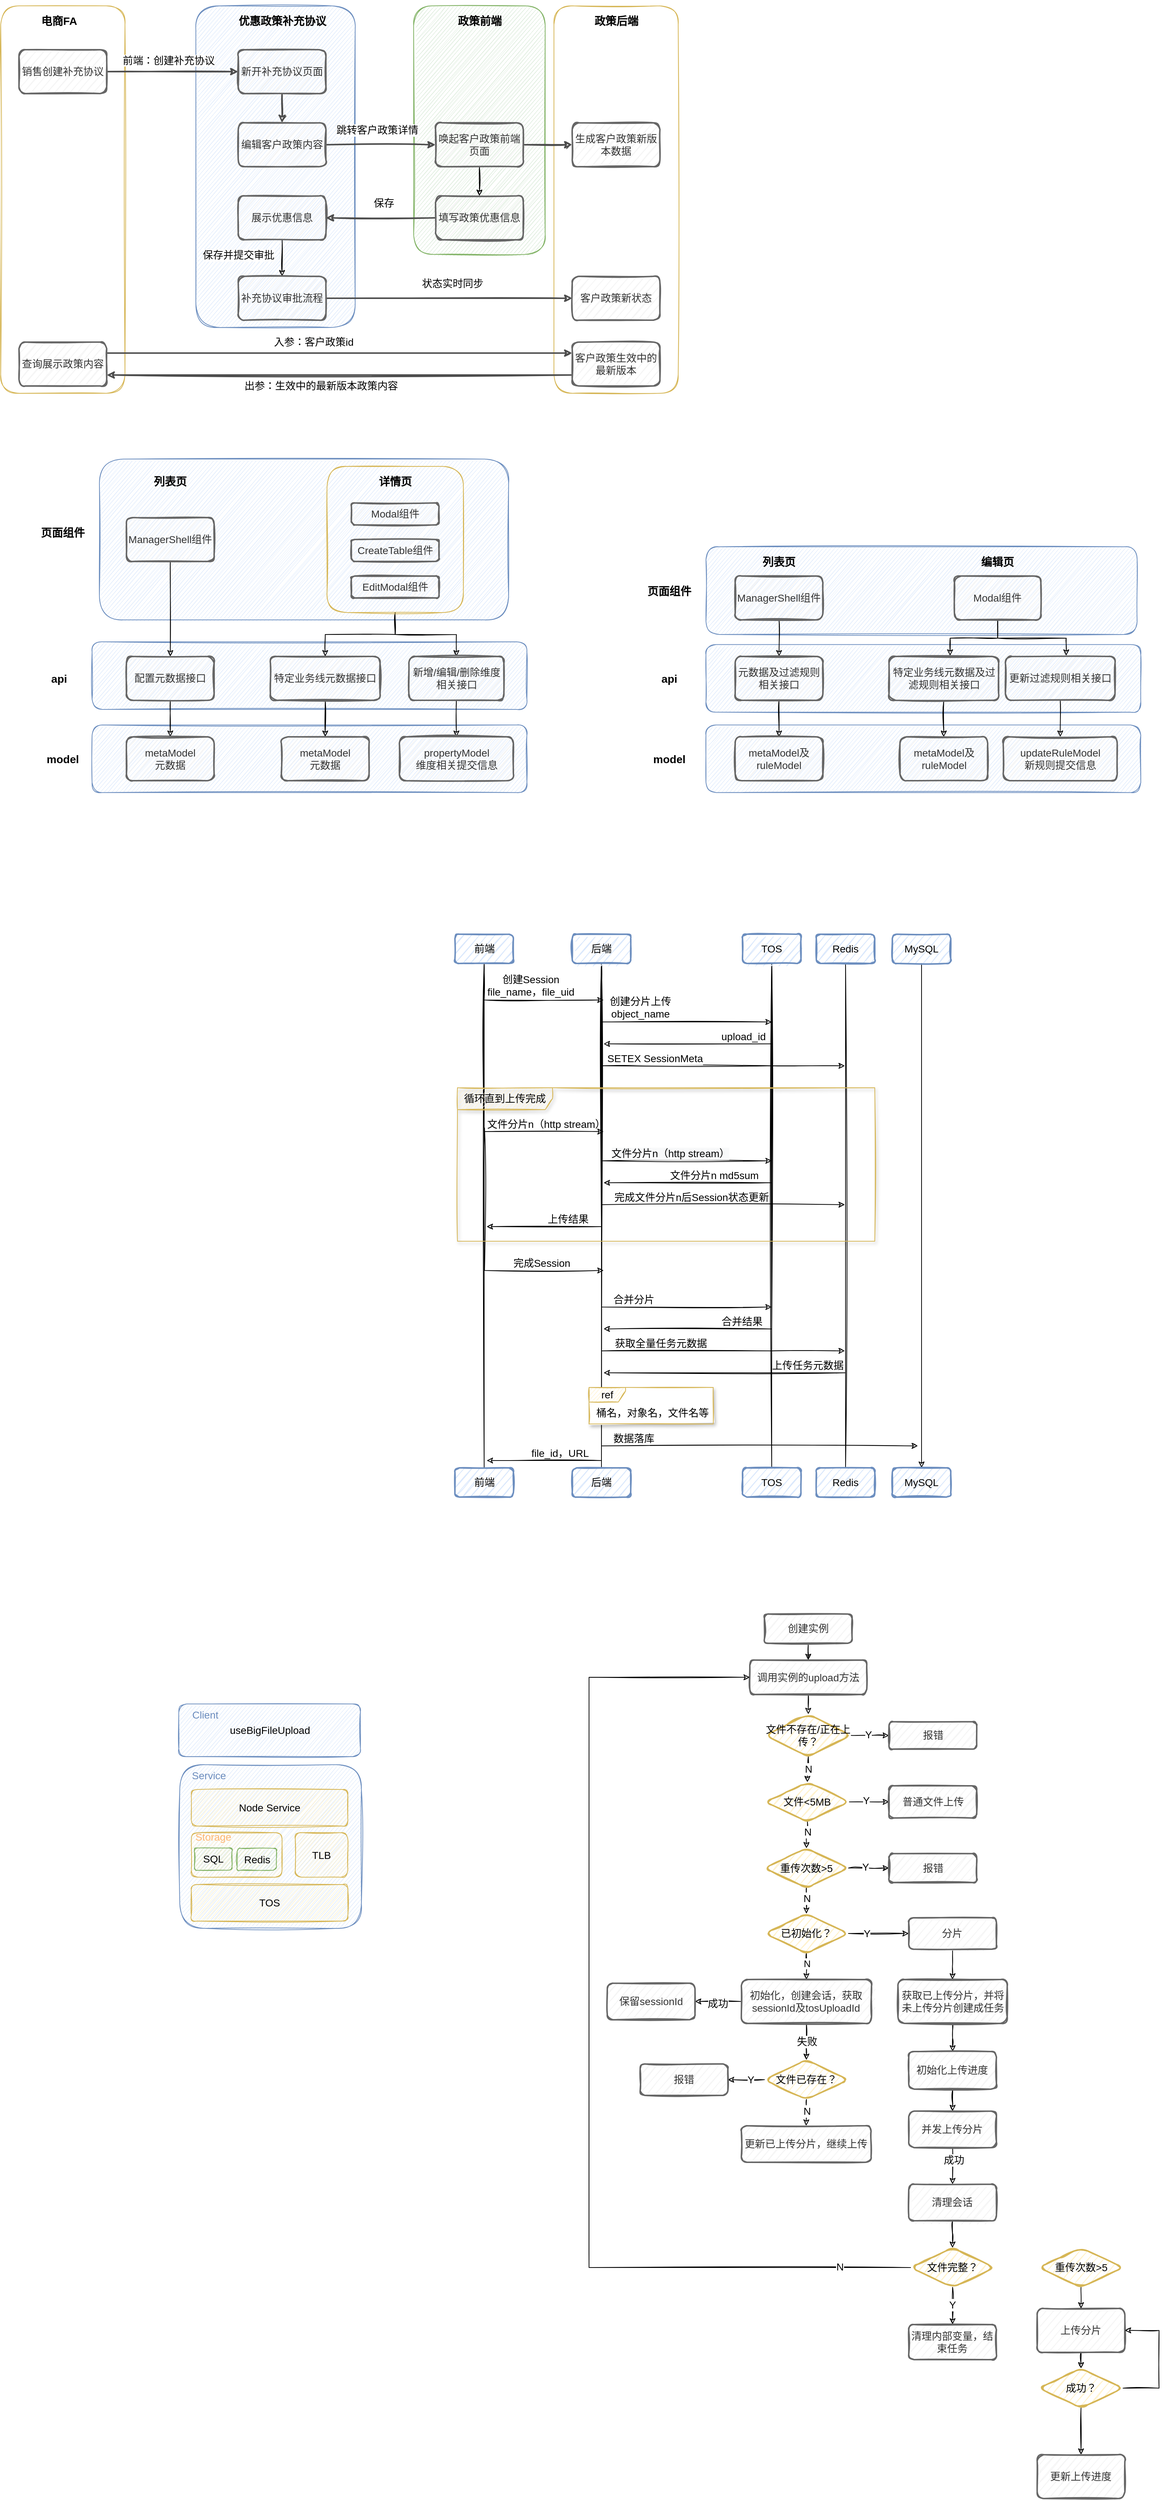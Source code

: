 <mxfile version="15.6.0" type="github">
  <diagram id="0na2FK9ZKaWJK6mzRz3_" name="Page-1">
    <mxGraphModel dx="1022" dy="655" grid="1" gridSize="10" guides="1" tooltips="1" connect="1" arrows="1" fold="1" page="1" pageScale="1" pageWidth="827" pageHeight="1169" math="0" shadow="0">
      <root>
        <mxCell id="0" />
        <mxCell id="1" parent="0" />
        <mxCell id="-yKG2ASMrhDLIxsLVO1x-36" value="" style="rounded=1;whiteSpace=wrap;html=1;shadow=0;glass=0;sketch=1;fontSize=14;strokeColor=#6c8ebf;strokeWidth=1;fillColor=#dae8fc;verticalAlign=middle;" parent="1" vertex="1">
          <mxGeometry x="170" y="1033.75" width="595" height="92.5" as="geometry" />
        </mxCell>
        <mxCell id="-yKG2ASMrhDLIxsLVO1x-35" value="" style="rounded=1;whiteSpace=wrap;html=1;shadow=0;glass=0;sketch=1;fontSize=14;strokeColor=#6c8ebf;strokeWidth=1;fillColor=#dae8fc;verticalAlign=middle;" parent="1" vertex="1">
          <mxGeometry x="170" y="920" width="595" height="92.5" as="geometry" />
        </mxCell>
        <mxCell id="-yKG2ASMrhDLIxsLVO1x-29" value="" style="rounded=1;whiteSpace=wrap;html=1;shadow=0;glass=0;sketch=1;fontSize=14;strokeColor=#6c8ebf;strokeWidth=1;fillColor=#dae8fc;verticalAlign=middle;" parent="1" vertex="1">
          <mxGeometry x="180" y="670" width="560" height="220" as="geometry" />
        </mxCell>
        <mxCell id="yc4K2lOR0FiwMJwIo9YE-66" value="" style="rounded=1;whiteSpace=wrap;html=1;shadow=0;glass=0;sketch=1;fontSize=14;strokeColor=#82b366;strokeWidth=1;fillColor=#d5e8d4;verticalAlign=middle;" parent="1" vertex="1">
          <mxGeometry x="610" y="50" width="180" height="340" as="geometry" />
        </mxCell>
        <mxCell id="yc4K2lOR0FiwMJwIo9YE-68" value="" style="rounded=1;whiteSpace=wrap;html=1;shadow=0;glass=0;sketch=1;fontSize=14;strokeColor=#d6b656;strokeWidth=1;fillColor=none;verticalAlign=middle;" parent="1" vertex="1">
          <mxGeometry x="802" y="50" width="170" height="530" as="geometry" />
        </mxCell>
        <mxCell id="yc4K2lOR0FiwMJwIo9YE-63" value="" style="rounded=1;whiteSpace=wrap;html=1;shadow=0;glass=0;sketch=1;fontSize=14;strokeColor=#6c8ebf;strokeWidth=1;fillColor=#dae8fc;verticalAlign=middle;" parent="1" vertex="1">
          <mxGeometry x="312" y="50" width="218" height="440" as="geometry" />
        </mxCell>
        <mxCell id="yc4K2lOR0FiwMJwIo9YE-59" value="" style="rounded=1;whiteSpace=wrap;html=1;shadow=0;glass=0;sketch=1;fontSize=14;strokeColor=#d6b656;strokeWidth=1;fillColor=none;verticalAlign=middle;" parent="1" vertex="1">
          <mxGeometry x="45" y="50" width="170" height="530" as="geometry" />
        </mxCell>
        <mxCell id="yc4K2lOR0FiwMJwIo9YE-32" style="edgeStyle=orthogonalEdgeStyle;rounded=1;sketch=1;orthogonalLoop=1;jettySize=auto;html=1;shadow=0;fontSize=14;strokeWidth=2;strokeColor=#4D4D4D;" parent="1" source="yc4K2lOR0FiwMJwIo9YE-10" target="yc4K2lOR0FiwMJwIo9YE-12" edge="1">
          <mxGeometry relative="1" as="geometry" />
        </mxCell>
        <mxCell id="yc4K2lOR0FiwMJwIo9YE-10" value="&lt;font style=&quot;font-size: 14px&quot;&gt;销售创建补充协议&lt;/font&gt;" style="rounded=1;whiteSpace=wrap;html=1;sketch=1;glass=0;shadow=0;fillColor=#f5f5f5;strokeColor=#666666;fontColor=#333333;strokeWidth=2;" parent="1" vertex="1">
          <mxGeometry x="70" y="110" width="120" height="60" as="geometry" />
        </mxCell>
        <mxCell id="yc4K2lOR0FiwMJwIo9YE-34" value="" style="edgeStyle=orthogonalEdgeStyle;rounded=1;sketch=1;orthogonalLoop=1;jettySize=auto;html=1;shadow=0;fontSize=14;strokeColor=#4D4D4D;strokeWidth=2;" parent="1" source="yc4K2lOR0FiwMJwIo9YE-12" target="yc4K2lOR0FiwMJwIo9YE-13" edge="1">
          <mxGeometry relative="1" as="geometry" />
        </mxCell>
        <mxCell id="yc4K2lOR0FiwMJwIo9YE-12" value="&lt;font style=&quot;font-size: 14px&quot;&gt;新开补充协议页面&lt;/font&gt;" style="rounded=1;whiteSpace=wrap;html=1;sketch=1;glass=0;shadow=0;fillColor=#f5f5f5;strokeColor=#666666;fontColor=#333333;strokeWidth=2;" parent="1" vertex="1">
          <mxGeometry x="370" y="110" width="120" height="60" as="geometry" />
        </mxCell>
        <mxCell id="yc4K2lOR0FiwMJwIo9YE-37" style="edgeStyle=orthogonalEdgeStyle;rounded=1;sketch=1;orthogonalLoop=1;jettySize=auto;html=1;entryX=0;entryY=0.5;entryDx=0;entryDy=0;shadow=0;fontSize=14;strokeWidth=2;strokeColor=#4D4D4D;" parent="1" source="yc4K2lOR0FiwMJwIo9YE-13" target="yc4K2lOR0FiwMJwIo9YE-21" edge="1">
          <mxGeometry relative="1" as="geometry" />
        </mxCell>
        <mxCell id="yc4K2lOR0FiwMJwIo9YE-13" value="&lt;span style=&quot;font-size: 14px&quot;&gt;编辑客户政策内容&lt;/span&gt;" style="rounded=1;whiteSpace=wrap;html=1;sketch=1;glass=0;shadow=0;fillColor=#f5f5f5;strokeColor=#666666;fontColor=#333333;strokeWidth=2;" parent="1" vertex="1">
          <mxGeometry x="370" y="210" width="120" height="60" as="geometry" />
        </mxCell>
        <mxCell id="yc4K2lOR0FiwMJwIo9YE-19" value="" style="edgeStyle=orthogonalEdgeStyle;rounded=0;sketch=1;orthogonalLoop=1;jettySize=auto;html=1;shadow=0;" parent="1" source="yc4K2lOR0FiwMJwIo9YE-14" target="yc4K2lOR0FiwMJwIo9YE-18" edge="1">
          <mxGeometry relative="1" as="geometry" />
        </mxCell>
        <mxCell id="yc4K2lOR0FiwMJwIo9YE-42" value="保存并提交审批" style="edgeLabel;html=1;align=center;verticalAlign=middle;resizable=0;points=[];fontSize=14;horizontal=1;" parent="yc4K2lOR0FiwMJwIo9YE-19" vertex="1" connectable="0">
          <mxGeometry x="-0.1" y="2" relative="1" as="geometry">
            <mxPoint x="-62" y="-2" as="offset" />
          </mxGeometry>
        </mxCell>
        <mxCell id="yc4K2lOR0FiwMJwIo9YE-14" value="&lt;span style=&quot;font-size: 14px&quot;&gt;展示优惠信息&lt;/span&gt;" style="rounded=1;whiteSpace=wrap;html=1;sketch=1;glass=0;shadow=0;fillColor=#f5f5f5;strokeColor=#666666;fontColor=#333333;strokeWidth=2;" parent="1" vertex="1">
          <mxGeometry x="370" y="310" width="120" height="60" as="geometry" />
        </mxCell>
        <mxCell id="yc4K2lOR0FiwMJwIo9YE-48" value="状态实时同步" style="edgeStyle=orthogonalEdgeStyle;rounded=1;sketch=1;orthogonalLoop=1;jettySize=auto;html=1;entryX=0;entryY=0.5;entryDx=0;entryDy=0;shadow=0;fontSize=14;strokeWidth=2;strokeColor=#4D4D4D;" parent="1" source="yc4K2lOR0FiwMJwIo9YE-18" target="yc4K2lOR0FiwMJwIo9YE-46" edge="1">
          <mxGeometry x="0.027" y="20" relative="1" as="geometry">
            <mxPoint as="offset" />
          </mxGeometry>
        </mxCell>
        <mxCell id="yc4K2lOR0FiwMJwIo9YE-18" value="&lt;font style=&quot;font-size: 14px&quot;&gt;补充协议审批流程&lt;/font&gt;" style="rounded=1;whiteSpace=wrap;html=1;sketch=1;glass=0;shadow=0;fillColor=#f5f5f5;strokeColor=#666666;fontColor=#333333;strokeWidth=2;" parent="1" vertex="1">
          <mxGeometry x="370" y="420" width="120" height="60" as="geometry" />
        </mxCell>
        <mxCell id="yc4K2lOR0FiwMJwIo9YE-26" value="" style="edgeStyle=orthogonalEdgeStyle;rounded=1;sketch=1;orthogonalLoop=1;jettySize=auto;html=1;shadow=0;fontSize=14;strokeWidth=2;strokeColor=#4D4D4D;" parent="1" source="yc4K2lOR0FiwMJwIo9YE-21" target="yc4K2lOR0FiwMJwIo9YE-25" edge="1">
          <mxGeometry relative="1" as="geometry" />
        </mxCell>
        <mxCell id="yc4K2lOR0FiwMJwIo9YE-36" value="" style="edgeStyle=orthogonalEdgeStyle;rounded=0;sketch=1;orthogonalLoop=1;jettySize=auto;html=1;shadow=0;fontSize=14;" parent="1" source="yc4K2lOR0FiwMJwIo9YE-21" target="yc4K2lOR0FiwMJwIo9YE-35" edge="1">
          <mxGeometry relative="1" as="geometry" />
        </mxCell>
        <mxCell id="yc4K2lOR0FiwMJwIo9YE-21" value="&lt;font style=&quot;font-size: 14px&quot;&gt;唤起客户政策前端页面&lt;/font&gt;" style="rounded=1;whiteSpace=wrap;html=1;sketch=1;glass=0;shadow=0;fillColor=#f5f5f5;strokeColor=#666666;fontColor=#333333;strokeWidth=2;" parent="1" vertex="1">
          <mxGeometry x="640" y="210" width="120" height="60" as="geometry" />
        </mxCell>
        <mxCell id="yc4K2lOR0FiwMJwIo9YE-25" value="&lt;font style=&quot;font-size: 14px&quot;&gt;生成客户政策新版本数据&lt;/font&gt;" style="rounded=1;whiteSpace=wrap;html=1;sketch=1;glass=0;shadow=0;fillColor=#f5f5f5;strokeColor=#666666;fontColor=#333333;strokeWidth=2;" parent="1" vertex="1">
          <mxGeometry x="827" y="210" width="120" height="60" as="geometry" />
        </mxCell>
        <mxCell id="yc4K2lOR0FiwMJwIo9YE-33" value="&lt;span style=&quot;color: rgb(0 , 0 , 0) ; font-family: &amp;#34;helvetica&amp;#34; ; font-size: 14px ; font-style: normal ; font-weight: 400 ; letter-spacing: normal ; text-align: center ; text-indent: 0px ; text-transform: none ; word-spacing: 0px ; background-color: rgb(255 , 255 , 255) ; display: inline ; float: none&quot;&gt;前端：创建补充协议&lt;/span&gt;" style="text;whiteSpace=wrap;html=1;fontSize=14;" parent="1" vertex="1">
          <mxGeometry x="210" y="110" width="180" height="30" as="geometry" />
        </mxCell>
        <mxCell id="yc4K2lOR0FiwMJwIo9YE-39" style="edgeStyle=orthogonalEdgeStyle;rounded=1;sketch=1;orthogonalLoop=1;jettySize=auto;html=1;entryX=1;entryY=0.5;entryDx=0;entryDy=0;shadow=0;fontSize=14;strokeWidth=2;strokeColor=#4D4D4D;" parent="1" source="yc4K2lOR0FiwMJwIo9YE-35" target="yc4K2lOR0FiwMJwIo9YE-14" edge="1">
          <mxGeometry relative="1" as="geometry" />
        </mxCell>
        <mxCell id="yc4K2lOR0FiwMJwIo9YE-41" value="保存" style="edgeLabel;html=1;align=center;verticalAlign=middle;resizable=0;points=[];fontSize=14;" parent="yc4K2lOR0FiwMJwIo9YE-39" vertex="1" connectable="0">
          <mxGeometry x="-0.129" relative="1" as="geometry">
            <mxPoint x="-6" y="-20" as="offset" />
          </mxGeometry>
        </mxCell>
        <mxCell id="yc4K2lOR0FiwMJwIo9YE-35" value="&lt;font style=&quot;font-size: 14px&quot;&gt;填写政策优惠信息&lt;/font&gt;" style="rounded=1;whiteSpace=wrap;html=1;sketch=1;glass=0;shadow=0;fillColor=#f5f5f5;strokeColor=#666666;fontColor=#333333;strokeWidth=2;" parent="1" vertex="1">
          <mxGeometry x="640" y="310" width="120" height="60" as="geometry" />
        </mxCell>
        <mxCell id="yc4K2lOR0FiwMJwIo9YE-38" value="跳转客户政策详情" style="edgeLabel;html=1;align=center;verticalAlign=middle;resizable=0;points=[];fontSize=14;" parent="1" vertex="1" connectable="0">
          <mxGeometry x="560" y="220" as="geometry" />
        </mxCell>
        <mxCell id="yc4K2lOR0FiwMJwIo9YE-53" style="edgeStyle=orthogonalEdgeStyle;rounded=1;sketch=1;jumpStyle=none;orthogonalLoop=1;jettySize=auto;html=1;exitX=1;exitY=0.25;exitDx=0;exitDy=0;entryX=0;entryY=0.25;entryDx=0;entryDy=0;shadow=0;fontSize=14;strokeColor=#4D4D4D;strokeWidth=2;" parent="1" source="yc4K2lOR0FiwMJwIo9YE-44" target="yc4K2lOR0FiwMJwIo9YE-45" edge="1">
          <mxGeometry relative="1" as="geometry" />
        </mxCell>
        <mxCell id="yc4K2lOR0FiwMJwIo9YE-55" value="入参：客户政策id" style="edgeLabel;html=1;align=center;verticalAlign=middle;resizable=0;points=[];fontSize=14;" parent="yc4K2lOR0FiwMJwIo9YE-53" vertex="1" connectable="0">
          <mxGeometry x="-0.171" y="4" relative="1" as="geometry">
            <mxPoint x="19" y="-11" as="offset" />
          </mxGeometry>
        </mxCell>
        <mxCell id="yc4K2lOR0FiwMJwIo9YE-44" value="&lt;font style=&quot;font-size: 14px&quot;&gt;查询展示政策内容&lt;/font&gt;" style="rounded=1;whiteSpace=wrap;html=1;sketch=1;glass=0;shadow=0;fillColor=#f5f5f5;strokeColor=#666666;fontColor=#333333;strokeWidth=2;" parent="1" vertex="1">
          <mxGeometry x="70" y="510" width="120" height="60" as="geometry" />
        </mxCell>
        <mxCell id="yc4K2lOR0FiwMJwIo9YE-54" style="edgeStyle=orthogonalEdgeStyle;rounded=1;sketch=1;jumpStyle=none;orthogonalLoop=1;jettySize=auto;html=1;exitX=0;exitY=0.75;exitDx=0;exitDy=0;entryX=1;entryY=0.75;entryDx=0;entryDy=0;shadow=0;fontSize=14;strokeColor=#4D4D4D;strokeWidth=2;" parent="1" source="yc4K2lOR0FiwMJwIo9YE-45" target="yc4K2lOR0FiwMJwIo9YE-44" edge="1">
          <mxGeometry relative="1" as="geometry" />
        </mxCell>
        <mxCell id="yc4K2lOR0FiwMJwIo9YE-56" value="出参：生效中的最新版本政策内容" style="edgeLabel;html=1;align=center;verticalAlign=middle;resizable=0;points=[];fontSize=14;" parent="yc4K2lOR0FiwMJwIo9YE-54" vertex="1" connectable="0">
          <mxGeometry x="0.148" y="2" relative="1" as="geometry">
            <mxPoint x="21" y="13" as="offset" />
          </mxGeometry>
        </mxCell>
        <mxCell id="yc4K2lOR0FiwMJwIo9YE-45" value="&lt;span style=&quot;font-size: 14px&quot;&gt;客户政策生效中的最新版本&lt;/span&gt;" style="rounded=1;whiteSpace=wrap;html=1;sketch=1;glass=0;shadow=0;fillColor=#f5f5f5;strokeColor=#666666;fontColor=#333333;strokeWidth=2;" parent="1" vertex="1">
          <mxGeometry x="827" y="510" width="120" height="60" as="geometry" />
        </mxCell>
        <mxCell id="yc4K2lOR0FiwMJwIo9YE-46" value="&lt;font style=&quot;font-size: 14px&quot;&gt;客户政策新状态&lt;/font&gt;" style="rounded=1;whiteSpace=wrap;html=1;sketch=1;glass=0;shadow=0;fillColor=#f5f5f5;strokeColor=#666666;fontColor=#333333;strokeWidth=2;" parent="1" vertex="1">
          <mxGeometry x="827" y="420" width="120" height="60" as="geometry" />
        </mxCell>
        <mxCell id="yc4K2lOR0FiwMJwIo9YE-62" value="&lt;h4&gt;&lt;font style=&quot;font-size: 15px&quot;&gt;电商FA&lt;/font&gt;&lt;/h4&gt;" style="text;html=1;strokeColor=none;fillColor=none;align=center;verticalAlign=middle;whiteSpace=wrap;rounded=0;shadow=0;glass=0;sketch=1;fontSize=14;" parent="1" vertex="1">
          <mxGeometry x="85" y="60" width="80" height="20" as="geometry" />
        </mxCell>
        <mxCell id="yc4K2lOR0FiwMJwIo9YE-64" value="&lt;h4&gt;&lt;font style=&quot;font-size: 15px&quot;&gt;优惠政策补充协议&lt;/font&gt;&lt;/h4&gt;" style="text;html=1;strokeColor=none;fillColor=none;align=center;verticalAlign=middle;whiteSpace=wrap;rounded=0;shadow=0;glass=0;sketch=1;fontSize=14;" parent="1" vertex="1">
          <mxGeometry x="368.5" y="60" width="123" height="20" as="geometry" />
        </mxCell>
        <mxCell id="yc4K2lOR0FiwMJwIo9YE-69" value="&lt;h4&gt;&lt;font style=&quot;font-size: 15px&quot;&gt;政策前端&lt;/font&gt;&lt;/h4&gt;" style="text;html=1;strokeColor=none;fillColor=none;align=center;verticalAlign=middle;whiteSpace=wrap;rounded=0;shadow=0;glass=0;sketch=1;fontSize=14;" parent="1" vertex="1">
          <mxGeometry x="638.5" y="60" width="123" height="20" as="geometry" />
        </mxCell>
        <mxCell id="yc4K2lOR0FiwMJwIo9YE-70" value="&lt;h4&gt;&lt;font style=&quot;font-size: 15px&quot;&gt;政策后端&lt;/font&gt;&lt;/h4&gt;" style="text;html=1;strokeColor=none;fillColor=none;align=center;verticalAlign=middle;whiteSpace=wrap;rounded=0;shadow=0;glass=0;sketch=1;fontSize=14;" parent="1" vertex="1">
          <mxGeometry x="825.5" y="60" width="123" height="20" as="geometry" />
        </mxCell>
        <mxCell id="yc4K2lOR0FiwMJwIo9YE-72" style="edgeStyle=orthogonalEdgeStyle;rounded=1;sketch=1;jumpStyle=none;orthogonalLoop=1;jettySize=auto;html=1;exitX=0.5;exitY=1;exitDx=0;exitDy=0;shadow=0;fontSize=14;strokeColor=#4D4D4D;strokeWidth=2;" parent="1" source="yc4K2lOR0FiwMJwIo9YE-69" target="yc4K2lOR0FiwMJwIo9YE-69" edge="1">
          <mxGeometry relative="1" as="geometry" />
        </mxCell>
        <mxCell id="-yKG2ASMrhDLIxsLVO1x-25" style="edgeStyle=orthogonalEdgeStyle;rounded=0;sketch=1;orthogonalLoop=1;jettySize=auto;html=1;entryX=0.5;entryY=0;entryDx=0;entryDy=0;" parent="1" source="-yKG2ASMrhDLIxsLVO1x-1" target="-yKG2ASMrhDLIxsLVO1x-8" edge="1">
          <mxGeometry relative="1" as="geometry" />
        </mxCell>
        <mxCell id="-yKG2ASMrhDLIxsLVO1x-1" value="&lt;span style=&quot;font-size: 14px&quot;&gt;ManagerShell组件&lt;/span&gt;" style="rounded=1;whiteSpace=wrap;html=1;sketch=1;glass=0;shadow=0;fillColor=#f5f5f5;strokeColor=#666666;fontColor=#333333;strokeWidth=2;" parent="1" vertex="1">
          <mxGeometry x="217" y="750" width="120" height="60" as="geometry" />
        </mxCell>
        <mxCell id="-yKG2ASMrhDLIxsLVO1x-21" style="edgeStyle=orthogonalEdgeStyle;rounded=0;orthogonalLoop=1;jettySize=auto;html=1;entryX=0.5;entryY=0;entryDx=0;entryDy=0;sketch=1;" parent="1" source="-yKG2ASMrhDLIxsLVO1x-2" target="-yKG2ASMrhDLIxsLVO1x-9" edge="1">
          <mxGeometry relative="1" as="geometry" />
        </mxCell>
        <mxCell id="-yKG2ASMrhDLIxsLVO1x-22" style="edgeStyle=orthogonalEdgeStyle;rounded=0;sketch=1;orthogonalLoop=1;jettySize=auto;html=1;entryX=0.5;entryY=0;entryDx=0;entryDy=0;" parent="1" source="-yKG2ASMrhDLIxsLVO1x-2" target="-yKG2ASMrhDLIxsLVO1x-12" edge="1">
          <mxGeometry relative="1" as="geometry" />
        </mxCell>
        <mxCell id="-yKG2ASMrhDLIxsLVO1x-2" value="" style="rounded=1;whiteSpace=wrap;html=1;shadow=0;glass=0;sketch=1;fontSize=14;strokeColor=#d6b656;strokeWidth=1;fillColor=none;verticalAlign=middle;" parent="1" vertex="1">
          <mxGeometry x="491.5" y="680" width="186.5" height="200" as="geometry" />
        </mxCell>
        <mxCell id="-yKG2ASMrhDLIxsLVO1x-3" value="&lt;h4&gt;&lt;font style=&quot;font-size: 15px&quot;&gt;列表页&lt;/font&gt;&lt;/h4&gt;" style="text;html=1;strokeColor=none;fillColor=none;align=center;verticalAlign=middle;whiteSpace=wrap;rounded=0;shadow=0;glass=0;sketch=1;fontSize=14;" parent="1" vertex="1">
          <mxGeometry x="237" y="690" width="80" height="20" as="geometry" />
        </mxCell>
        <mxCell id="-yKG2ASMrhDLIxsLVO1x-4" value="&lt;span style=&quot;font-size: 14px&quot;&gt;Modal组件&lt;/span&gt;" style="rounded=1;whiteSpace=wrap;html=1;sketch=1;glass=0;shadow=0;fillColor=#f5f5f5;strokeColor=#666666;fontColor=#333333;strokeWidth=2;" parent="1" vertex="1">
          <mxGeometry x="524.75" y="730" width="120" height="30" as="geometry" />
        </mxCell>
        <mxCell id="-yKG2ASMrhDLIxsLVO1x-5" value="&lt;h4&gt;&lt;font style=&quot;font-size: 15px&quot;&gt;详情页&lt;/font&gt;&lt;/h4&gt;" style="text;html=1;strokeColor=none;fillColor=none;align=center;verticalAlign=middle;whiteSpace=wrap;rounded=0;shadow=0;glass=0;sketch=1;fontSize=14;" parent="1" vertex="1">
          <mxGeometry x="544.75" y="690" width="80" height="20" as="geometry" />
        </mxCell>
        <mxCell id="-yKG2ASMrhDLIxsLVO1x-6" value="&lt;span style=&quot;font-size: 14px&quot;&gt;CreateTable组件&lt;/span&gt;" style="rounded=1;whiteSpace=wrap;html=1;sketch=1;glass=0;shadow=0;fillColor=#f5f5f5;strokeColor=#666666;fontColor=#333333;strokeWidth=2;" parent="1" vertex="1">
          <mxGeometry x="524.75" y="780" width="120" height="30" as="geometry" />
        </mxCell>
        <mxCell id="-yKG2ASMrhDLIxsLVO1x-7" value="&lt;span style=&quot;font-size: 14px&quot;&gt;EditModal组件&lt;/span&gt;" style="rounded=1;whiteSpace=wrap;html=1;sketch=1;glass=0;shadow=0;fillColor=#f5f5f5;strokeColor=#666666;fontColor=#333333;strokeWidth=2;" parent="1" vertex="1">
          <mxGeometry x="524.75" y="830" width="120" height="30" as="geometry" />
        </mxCell>
        <mxCell id="-yKG2ASMrhDLIxsLVO1x-28" style="edgeStyle=orthogonalEdgeStyle;rounded=0;sketch=1;orthogonalLoop=1;jettySize=auto;html=1;entryX=0.5;entryY=0;entryDx=0;entryDy=0;" parent="1" source="-yKG2ASMrhDLIxsLVO1x-8" target="-yKG2ASMrhDLIxsLVO1x-14" edge="1">
          <mxGeometry relative="1" as="geometry" />
        </mxCell>
        <mxCell id="-yKG2ASMrhDLIxsLVO1x-8" value="&lt;span style=&quot;font-size: 14px&quot;&gt;配置元数据接口&lt;/span&gt;" style="rounded=1;whiteSpace=wrap;html=1;sketch=1;glass=0;shadow=0;fillColor=#f5f5f5;strokeColor=#666666;fontColor=#333333;strokeWidth=2;" parent="1" vertex="1">
          <mxGeometry x="217" y="940" width="120" height="60" as="geometry" />
        </mxCell>
        <mxCell id="-yKG2ASMrhDLIxsLVO1x-23" style="edgeStyle=orthogonalEdgeStyle;rounded=0;sketch=1;orthogonalLoop=1;jettySize=auto;html=1;entryX=0.5;entryY=0;entryDx=0;entryDy=0;" parent="1" source="-yKG2ASMrhDLIxsLVO1x-9" target="-yKG2ASMrhDLIxsLVO1x-16" edge="1">
          <mxGeometry relative="1" as="geometry" />
        </mxCell>
        <mxCell id="-yKG2ASMrhDLIxsLVO1x-9" value="&lt;span style=&quot;font-size: 14px&quot;&gt;特定业务线元数据接口&lt;/span&gt;" style="rounded=1;whiteSpace=wrap;html=1;sketch=1;glass=0;shadow=0;fillColor=#f5f5f5;strokeColor=#666666;fontColor=#333333;strokeWidth=2;" parent="1" vertex="1">
          <mxGeometry x="414" y="940" width="150" height="60" as="geometry" />
        </mxCell>
        <mxCell id="-yKG2ASMrhDLIxsLVO1x-24" style="edgeStyle=orthogonalEdgeStyle;rounded=0;sketch=1;orthogonalLoop=1;jettySize=auto;html=1;entryX=0.5;entryY=0;entryDx=0;entryDy=0;" parent="1" source="-yKG2ASMrhDLIxsLVO1x-12" target="-yKG2ASMrhDLIxsLVO1x-17" edge="1">
          <mxGeometry relative="1" as="geometry" />
        </mxCell>
        <mxCell id="-yKG2ASMrhDLIxsLVO1x-12" value="&lt;span style=&quot;font-size: 14px&quot;&gt;新增/编辑/删除维度相关接口&lt;/span&gt;" style="rounded=1;whiteSpace=wrap;html=1;sketch=1;glass=0;shadow=0;fillColor=#f5f5f5;strokeColor=#666666;fontColor=#333333;strokeWidth=2;" parent="1" vertex="1">
          <mxGeometry x="603.5" y="940" width="130" height="60" as="geometry" />
        </mxCell>
        <mxCell id="-yKG2ASMrhDLIxsLVO1x-14" value="&lt;span style=&quot;font-size: 14px&quot;&gt;metaModel&lt;br&gt;元数据&lt;br&gt;&lt;/span&gt;" style="rounded=1;whiteSpace=wrap;html=1;sketch=1;glass=0;shadow=0;fillColor=#f5f5f5;strokeColor=#666666;fontColor=#333333;strokeWidth=2;" parent="1" vertex="1">
          <mxGeometry x="217" y="1050" width="120" height="60" as="geometry" />
        </mxCell>
        <mxCell id="-yKG2ASMrhDLIxsLVO1x-16" value="&lt;span style=&quot;font-size: 14px&quot;&gt;metaModel&lt;br&gt;元数据&lt;br&gt;&lt;/span&gt;" style="rounded=1;whiteSpace=wrap;html=1;sketch=1;glass=0;shadow=0;fillColor=#f5f5f5;strokeColor=#666666;fontColor=#333333;strokeWidth=2;" parent="1" vertex="1">
          <mxGeometry x="429" y="1050" width="120" height="60" as="geometry" />
        </mxCell>
        <mxCell id="-yKG2ASMrhDLIxsLVO1x-17" value="&lt;span style=&quot;font-size: 14px&quot;&gt;propertyModel&lt;/span&gt;&lt;span style=&quot;font-size: 14px&quot;&gt;&lt;br&gt;维度相关提交信息&lt;br&gt;&lt;/span&gt;" style="rounded=1;whiteSpace=wrap;html=1;sketch=1;glass=0;shadow=0;fillColor=#f5f5f5;strokeColor=#666666;fontColor=#333333;strokeWidth=2;" parent="1" vertex="1">
          <mxGeometry x="590.5" y="1050" width="156" height="60" as="geometry" />
        </mxCell>
        <mxCell id="-yKG2ASMrhDLIxsLVO1x-32" value="&lt;h4&gt;&lt;font style=&quot;font-size: 15px&quot;&gt;页面组件&lt;/font&gt;&lt;/h4&gt;" style="text;html=1;strokeColor=none;fillColor=none;align=center;verticalAlign=middle;whiteSpace=wrap;rounded=0;shadow=0;glass=0;sketch=1;fontSize=14;" parent="1" vertex="1">
          <mxGeometry x="90" y="760" width="80" height="20" as="geometry" />
        </mxCell>
        <mxCell id="-yKG2ASMrhDLIxsLVO1x-33" value="&lt;h4&gt;&lt;font style=&quot;font-size: 15px&quot;&gt;api&lt;/font&gt;&lt;/h4&gt;" style="text;html=1;strokeColor=none;fillColor=none;align=center;verticalAlign=middle;whiteSpace=wrap;rounded=0;shadow=0;glass=0;sketch=1;fontSize=14;" parent="1" vertex="1">
          <mxGeometry x="85" y="960" width="80" height="20" as="geometry" />
        </mxCell>
        <mxCell id="-yKG2ASMrhDLIxsLVO1x-34" value="&lt;h4&gt;&lt;font style=&quot;font-size: 15px&quot;&gt;model&lt;/font&gt;&lt;/h4&gt;" style="text;html=1;strokeColor=none;fillColor=none;align=center;verticalAlign=middle;whiteSpace=wrap;rounded=0;shadow=0;glass=0;sketch=1;fontSize=14;" parent="1" vertex="1">
          <mxGeometry x="90" y="1070" width="80" height="20" as="geometry" />
        </mxCell>
        <mxCell id="-yKG2ASMrhDLIxsLVO1x-37" value="" style="rounded=1;whiteSpace=wrap;html=1;shadow=0;glass=0;sketch=1;fontSize=14;strokeColor=#6c8ebf;strokeWidth=1;fillColor=#dae8fc;verticalAlign=middle;" parent="1" vertex="1">
          <mxGeometry x="1010" y="1033.75" width="595" height="92.5" as="geometry" />
        </mxCell>
        <mxCell id="-yKG2ASMrhDLIxsLVO1x-38" value="" style="rounded=1;whiteSpace=wrap;html=1;shadow=0;glass=0;sketch=1;fontSize=14;strokeColor=#6c8ebf;strokeWidth=1;fillColor=#dae8fc;verticalAlign=middle;" parent="1" vertex="1">
          <mxGeometry x="1010" y="923.75" width="595" height="92.5" as="geometry" />
        </mxCell>
        <mxCell id="-yKG2ASMrhDLIxsLVO1x-39" value="" style="rounded=1;whiteSpace=wrap;html=1;shadow=0;glass=0;sketch=1;fontSize=14;strokeColor=#6c8ebf;strokeWidth=1;fillColor=#dae8fc;verticalAlign=middle;" parent="1" vertex="1">
          <mxGeometry x="1010" y="790" width="590" height="120" as="geometry" />
        </mxCell>
        <mxCell id="-yKG2ASMrhDLIxsLVO1x-40" style="edgeStyle=orthogonalEdgeStyle;rounded=0;sketch=1;orthogonalLoop=1;jettySize=auto;html=1;entryX=0.5;entryY=0;entryDx=0;entryDy=0;" parent="1" source="-yKG2ASMrhDLIxsLVO1x-41" target="-yKG2ASMrhDLIxsLVO1x-51" edge="1">
          <mxGeometry relative="1" as="geometry" />
        </mxCell>
        <mxCell id="-yKG2ASMrhDLIxsLVO1x-41" value="&lt;span style=&quot;font-size: 14px&quot;&gt;ManagerShell组件&lt;/span&gt;" style="rounded=1;whiteSpace=wrap;html=1;sketch=1;glass=0;shadow=0;fillColor=#f5f5f5;strokeColor=#666666;fontColor=#333333;strokeWidth=2;" parent="1" vertex="1">
          <mxGeometry x="1050" y="830" width="120" height="60" as="geometry" />
        </mxCell>
        <mxCell id="-yKG2ASMrhDLIxsLVO1x-45" value="&lt;h4&gt;&lt;font style=&quot;font-size: 15px&quot;&gt;列表页&lt;/font&gt;&lt;/h4&gt;" style="text;html=1;strokeColor=none;fillColor=none;align=center;verticalAlign=middle;whiteSpace=wrap;rounded=0;shadow=0;glass=0;sketch=1;fontSize=14;" parent="1" vertex="1">
          <mxGeometry x="1070" y="800" width="80" height="20" as="geometry" />
        </mxCell>
        <mxCell id="-yKG2ASMrhDLIxsLVO1x-69" style="edgeStyle=orthogonalEdgeStyle;rounded=0;sketch=1;orthogonalLoop=1;jettySize=auto;html=1;entryX=0.557;entryY=-0.017;entryDx=0;entryDy=0;entryPerimeter=0;" parent="1" source="-yKG2ASMrhDLIxsLVO1x-46" target="-yKG2ASMrhDLIxsLVO1x-53" edge="1">
          <mxGeometry relative="1" as="geometry" />
        </mxCell>
        <mxCell id="-yKG2ASMrhDLIxsLVO1x-70" style="edgeStyle=orthogonalEdgeStyle;rounded=0;sketch=1;orthogonalLoop=1;jettySize=auto;html=1;entryX=0.555;entryY=-0.017;entryDx=0;entryDy=0;entryPerimeter=0;" parent="1" source="-yKG2ASMrhDLIxsLVO1x-46" target="-yKG2ASMrhDLIxsLVO1x-68" edge="1">
          <mxGeometry relative="1" as="geometry" />
        </mxCell>
        <mxCell id="-yKG2ASMrhDLIxsLVO1x-46" value="&lt;span style=&quot;font-size: 14px&quot;&gt;Modal组件&lt;/span&gt;" style="rounded=1;whiteSpace=wrap;html=1;sketch=1;glass=0;shadow=0;fillColor=#f5f5f5;strokeColor=#666666;fontColor=#333333;strokeWidth=2;" parent="1" vertex="1">
          <mxGeometry x="1350.0" y="830" width="118.25" height="60" as="geometry" />
        </mxCell>
        <mxCell id="-yKG2ASMrhDLIxsLVO1x-47" value="&lt;h4&gt;&lt;font style=&quot;font-size: 15px&quot;&gt;编辑页&lt;/font&gt;&lt;/h4&gt;" style="text;html=1;strokeColor=none;fillColor=none;align=center;verticalAlign=middle;whiteSpace=wrap;rounded=0;shadow=0;glass=0;sketch=1;fontSize=14;" parent="1" vertex="1">
          <mxGeometry x="1369.13" y="800" width="80" height="20" as="geometry" />
        </mxCell>
        <mxCell id="-yKG2ASMrhDLIxsLVO1x-50" style="edgeStyle=orthogonalEdgeStyle;rounded=0;sketch=1;orthogonalLoop=1;jettySize=auto;html=1;entryX=0.5;entryY=0;entryDx=0;entryDy=0;" parent="1" source="-yKG2ASMrhDLIxsLVO1x-51" target="-yKG2ASMrhDLIxsLVO1x-56" edge="1">
          <mxGeometry relative="1" as="geometry" />
        </mxCell>
        <mxCell id="-yKG2ASMrhDLIxsLVO1x-51" value="&lt;span style=&quot;font-size: 14px&quot;&gt;元数据及过滤规则相关接口&lt;/span&gt;" style="rounded=1;whiteSpace=wrap;html=1;sketch=1;glass=0;shadow=0;fillColor=#f5f5f5;strokeColor=#666666;fontColor=#333333;strokeWidth=2;" parent="1" vertex="1">
          <mxGeometry x="1050" y="940" width="120" height="60" as="geometry" />
        </mxCell>
        <mxCell id="-yKG2ASMrhDLIxsLVO1x-71" style="edgeStyle=orthogonalEdgeStyle;rounded=0;sketch=1;orthogonalLoop=1;jettySize=auto;html=1;exitX=0.5;exitY=1;exitDx=0;exitDy=0;entryX=0.5;entryY=0;entryDx=0;entryDy=0;" parent="1" source="-yKG2ASMrhDLIxsLVO1x-53" target="-yKG2ASMrhDLIxsLVO1x-66" edge="1">
          <mxGeometry relative="1" as="geometry" />
        </mxCell>
        <mxCell id="-yKG2ASMrhDLIxsLVO1x-53" value="&lt;span style=&quot;font-size: 14px&quot;&gt;特定业务线元数据及过滤规则相关接口&lt;/span&gt;" style="rounded=1;whiteSpace=wrap;html=1;sketch=1;glass=0;shadow=0;fillColor=#f5f5f5;strokeColor=#666666;fontColor=#333333;strokeWidth=2;" parent="1" vertex="1">
          <mxGeometry x="1260.5" y="940" width="150" height="60" as="geometry" />
        </mxCell>
        <mxCell id="-yKG2ASMrhDLIxsLVO1x-56" value="&lt;span style=&quot;font-size: 14px&quot;&gt;metaModel及ruleModel&lt;br&gt;&lt;/span&gt;" style="rounded=1;whiteSpace=wrap;html=1;sketch=1;glass=0;shadow=0;fillColor=#f5f5f5;strokeColor=#666666;fontColor=#333333;strokeWidth=2;" parent="1" vertex="1">
          <mxGeometry x="1050" y="1050" width="120" height="60" as="geometry" />
        </mxCell>
        <mxCell id="-yKG2ASMrhDLIxsLVO1x-58" value="&lt;span style=&quot;font-size: 14px&quot;&gt;updateRuleModel&lt;br&gt;新规则&lt;/span&gt;&lt;span style=&quot;font-size: 14px&quot;&gt;提交信息&lt;br&gt;&lt;/span&gt;" style="rounded=1;whiteSpace=wrap;html=1;sketch=1;glass=0;shadow=0;fillColor=#f5f5f5;strokeColor=#666666;fontColor=#333333;strokeWidth=2;" parent="1" vertex="1">
          <mxGeometry x="1416.75" y="1050" width="156" height="60" as="geometry" />
        </mxCell>
        <mxCell id="-yKG2ASMrhDLIxsLVO1x-59" value="&lt;h4&gt;&lt;font style=&quot;font-size: 15px&quot;&gt;页面组件&lt;/font&gt;&lt;/h4&gt;" style="text;html=1;strokeColor=none;fillColor=none;align=center;verticalAlign=middle;whiteSpace=wrap;rounded=0;shadow=0;glass=0;sketch=1;fontSize=14;" parent="1" vertex="1">
          <mxGeometry x="920" y="840" width="80" height="20" as="geometry" />
        </mxCell>
        <mxCell id="-yKG2ASMrhDLIxsLVO1x-60" value="&lt;h4&gt;&lt;font style=&quot;font-size: 15px&quot;&gt;api&lt;/font&gt;&lt;/h4&gt;" style="text;html=1;strokeColor=none;fillColor=none;align=center;verticalAlign=middle;whiteSpace=wrap;rounded=0;shadow=0;glass=0;sketch=1;fontSize=14;" parent="1" vertex="1">
          <mxGeometry x="920" y="960" width="80" height="20" as="geometry" />
        </mxCell>
        <mxCell id="-yKG2ASMrhDLIxsLVO1x-61" value="&lt;h4&gt;&lt;font style=&quot;font-size: 15px&quot;&gt;model&lt;/font&gt;&lt;/h4&gt;" style="text;html=1;strokeColor=none;fillColor=none;align=center;verticalAlign=middle;whiteSpace=wrap;rounded=0;shadow=0;glass=0;sketch=1;fontSize=14;" parent="1" vertex="1">
          <mxGeometry x="920" y="1070" width="80" height="20" as="geometry" />
        </mxCell>
        <mxCell id="-yKG2ASMrhDLIxsLVO1x-66" value="&lt;span style=&quot;font-size: 14px&quot;&gt;metaModel及ruleModel&lt;br&gt;&lt;/span&gt;" style="rounded=1;whiteSpace=wrap;html=1;sketch=1;glass=0;shadow=0;fillColor=#f5f5f5;strokeColor=#666666;fontColor=#333333;strokeWidth=2;" parent="1" vertex="1">
          <mxGeometry x="1275.5" y="1050" width="120" height="60" as="geometry" />
        </mxCell>
        <mxCell id="-yKG2ASMrhDLIxsLVO1x-72" style="edgeStyle=orthogonalEdgeStyle;rounded=0;sketch=1;orthogonalLoop=1;jettySize=auto;html=1;entryX=0.5;entryY=0;entryDx=0;entryDy=0;" parent="1" source="-yKG2ASMrhDLIxsLVO1x-68" target="-yKG2ASMrhDLIxsLVO1x-58" edge="1">
          <mxGeometry relative="1" as="geometry" />
        </mxCell>
        <mxCell id="-yKG2ASMrhDLIxsLVO1x-68" value="&lt;span style=&quot;font-size: 14px&quot;&gt;更新过滤规则相关接口&lt;/span&gt;" style="rounded=1;whiteSpace=wrap;html=1;sketch=1;glass=0;shadow=0;fillColor=#f5f5f5;strokeColor=#666666;fontColor=#333333;strokeWidth=2;" parent="1" vertex="1">
          <mxGeometry x="1419.75" y="940" width="150" height="60" as="geometry" />
        </mxCell>
        <mxCell id="zPHa5L7n-QAAad8vwNJH-2" value="" style="edgeStyle=orthogonalEdgeStyle;rounded=0;orthogonalLoop=1;jettySize=auto;html=1;sketch=1;" edge="1" parent="1" source="-yKG2ASMrhDLIxsLVO1x-80" target="zPHa5L7n-QAAad8vwNJH-1">
          <mxGeometry relative="1" as="geometry" />
        </mxCell>
        <mxCell id="-yKG2ASMrhDLIxsLVO1x-80" value="&lt;span style=&quot;font-size: 14px&quot;&gt;创建实例&lt;/span&gt;" style="rounded=1;whiteSpace=wrap;html=1;sketch=1;glass=0;shadow=0;fillColor=#f5f5f5;strokeColor=#666666;fontColor=#333333;strokeWidth=2;" parent="1" vertex="1">
          <mxGeometry x="1089.99" y="2250" width="120" height="40" as="geometry" />
        </mxCell>
        <mxCell id="-yKG2ASMrhDLIxsLVO1x-112" style="edgeStyle=orthogonalEdgeStyle;rounded=0;sketch=1;orthogonalLoop=1;jettySize=auto;html=1;fontSize=14;startArrow=none;startFill=0;endArrow=none;endFill=0;" parent="1" source="-yKG2ASMrhDLIxsLVO1x-99" target="-yKG2ASMrhDLIxsLVO1x-104" edge="1">
          <mxGeometry relative="1" as="geometry" />
        </mxCell>
        <mxCell id="-yKG2ASMrhDLIxsLVO1x-114" style="edgeStyle=orthogonalEdgeStyle;rounded=0;sketch=1;orthogonalLoop=1;jettySize=auto;html=1;fontSize=14;startArrow=none;startFill=0;endArrow=classic;endFill=1;" parent="1" source="-yKG2ASMrhDLIxsLVO1x-99" edge="1">
          <mxGeometry relative="1" as="geometry">
            <mxPoint x="870" y="1410" as="targetPoint" />
            <Array as="points">
              <mxPoint x="707" y="1410" />
            </Array>
          </mxGeometry>
        </mxCell>
        <mxCell id="-yKG2ASMrhDLIxsLVO1x-115" value="创建Session&lt;br&gt;file_name，file_uid" style="edgeLabel;html=1;align=center;verticalAlign=middle;resizable=0;points=[];fontSize=14;labelBackgroundColor=none;" parent="-yKG2ASMrhDLIxsLVO1x-114" vertex="1" connectable="0">
          <mxGeometry x="0.017" y="-1" relative="1" as="geometry">
            <mxPoint x="5" y="-21" as="offset" />
          </mxGeometry>
        </mxCell>
        <mxCell id="-yKG2ASMrhDLIxsLVO1x-127" style="edgeStyle=orthogonalEdgeStyle;rounded=0;sketch=1;orthogonalLoop=1;jettySize=auto;html=1;fontSize=14;startArrow=none;startFill=0;endArrow=classic;endFill=1;" parent="1" source="-yKG2ASMrhDLIxsLVO1x-99" edge="1">
          <mxGeometry relative="1" as="geometry">
            <mxPoint x="870" y="1590" as="targetPoint" />
            <Array as="points">
              <mxPoint x="707" y="1590" />
            </Array>
          </mxGeometry>
        </mxCell>
        <mxCell id="-yKG2ASMrhDLIxsLVO1x-128" value="文件分片n（http stream）" style="edgeLabel;html=1;align=center;verticalAlign=middle;resizable=0;points=[];fontSize=14;labelBackgroundColor=none;" parent="-yKG2ASMrhDLIxsLVO1x-127" vertex="1" connectable="0">
          <mxGeometry x="0.58" y="2" relative="1" as="geometry">
            <mxPoint x="3" y="-8" as="offset" />
          </mxGeometry>
        </mxCell>
        <mxCell id="-yKG2ASMrhDLIxsLVO1x-138" style="edgeStyle=orthogonalEdgeStyle;rounded=0;sketch=1;orthogonalLoop=1;jettySize=auto;html=1;fontSize=14;startArrow=none;startFill=0;endArrow=classic;endFill=1;" parent="1" edge="1">
          <mxGeometry relative="1" as="geometry">
            <mxPoint x="870" y="1780" as="targetPoint" />
            <mxPoint x="707" y="1585" as="sourcePoint" />
            <Array as="points">
              <mxPoint x="707" y="1780" />
              <mxPoint x="870" y="1780" />
            </Array>
          </mxGeometry>
        </mxCell>
        <mxCell id="-yKG2ASMrhDLIxsLVO1x-139" value="完成Session" style="edgeLabel;html=1;align=center;verticalAlign=middle;resizable=0;points=[];fontSize=14;labelBackgroundColor=none;" parent="-yKG2ASMrhDLIxsLVO1x-138" vertex="1" connectable="0">
          <mxGeometry x="0.662" y="2" relative="1" as="geometry">
            <mxPoint x="-25" y="-8" as="offset" />
          </mxGeometry>
        </mxCell>
        <mxCell id="-yKG2ASMrhDLIxsLVO1x-99" value="&lt;font style=&quot;font-size: 14px&quot;&gt;前端&lt;/font&gt;" style="rounded=1;whiteSpace=wrap;html=1;sketch=1;glass=0;shadow=0;fillColor=#dae8fc;strokeColor=#6c8ebf;strokeWidth=2;" parent="1" vertex="1">
          <mxGeometry x="666.5" y="1320" width="80" height="40" as="geometry" />
        </mxCell>
        <mxCell id="-yKG2ASMrhDLIxsLVO1x-113" style="edgeStyle=orthogonalEdgeStyle;rounded=0;sketch=1;orthogonalLoop=1;jettySize=auto;html=1;fontSize=14;endArrow=none;endFill=0;" parent="1" source="-yKG2ASMrhDLIxsLVO1x-100" target="-yKG2ASMrhDLIxsLVO1x-105" edge="1">
          <mxGeometry relative="1" as="geometry" />
        </mxCell>
        <mxCell id="-yKG2ASMrhDLIxsLVO1x-119" style="edgeStyle=orthogonalEdgeStyle;rounded=0;sketch=1;orthogonalLoop=1;jettySize=auto;html=1;fontSize=14;startArrow=none;startFill=0;endArrow=classic;endFill=1;" parent="1" source="-yKG2ASMrhDLIxsLVO1x-100" edge="1">
          <mxGeometry relative="1" as="geometry">
            <mxPoint x="1100" y="1440" as="targetPoint" />
            <Array as="points">
              <mxPoint x="867" y="1440" />
              <mxPoint x="1100" y="1440" />
            </Array>
          </mxGeometry>
        </mxCell>
        <mxCell id="-yKG2ASMrhDLIxsLVO1x-122" value="创建分片上传&lt;br&gt;object_name" style="edgeLabel;html=1;align=center;verticalAlign=middle;resizable=0;points=[];fontSize=14;labelBackgroundColor=none;" parent="-yKG2ASMrhDLIxsLVO1x-119" vertex="1" connectable="0">
          <mxGeometry x="0.252" relative="1" as="geometry">
            <mxPoint x="-63" y="-20" as="offset" />
          </mxGeometry>
        </mxCell>
        <mxCell id="-yKG2ASMrhDLIxsLVO1x-121" style="edgeStyle=orthogonalEdgeStyle;rounded=0;sketch=1;orthogonalLoop=1;jettySize=auto;html=1;fontSize=14;startArrow=none;startFill=0;endArrow=classic;endFill=1;" parent="1" source="-yKG2ASMrhDLIxsLVO1x-100" edge="1">
          <mxGeometry relative="1" as="geometry">
            <mxPoint x="1200" y="1500" as="targetPoint" />
            <Array as="points">
              <mxPoint x="867" y="1500" />
              <mxPoint x="1100" y="1500" />
            </Array>
          </mxGeometry>
        </mxCell>
        <mxCell id="-yKG2ASMrhDLIxsLVO1x-124" value="SETEX SessionMeta" style="edgeLabel;html=1;align=center;verticalAlign=middle;resizable=0;points=[];fontSize=14;" parent="-yKG2ASMrhDLIxsLVO1x-121" vertex="1" connectable="0">
          <mxGeometry x="0.292" y="2" relative="1" as="geometry">
            <mxPoint x="-93" y="-8" as="offset" />
          </mxGeometry>
        </mxCell>
        <mxCell id="-yKG2ASMrhDLIxsLVO1x-129" style="edgeStyle=orthogonalEdgeStyle;rounded=0;sketch=1;orthogonalLoop=1;jettySize=auto;html=1;fontSize=14;startArrow=none;startFill=0;endArrow=classic;endFill=1;" parent="1" source="-yKG2ASMrhDLIxsLVO1x-100" edge="1">
          <mxGeometry relative="1" as="geometry">
            <mxPoint x="1100" y="1630" as="targetPoint" />
            <Array as="points">
              <mxPoint x="867" y="1630" />
              <mxPoint x="1100" y="1630" />
            </Array>
          </mxGeometry>
        </mxCell>
        <mxCell id="-yKG2ASMrhDLIxsLVO1x-132" value="&lt;span style=&quot;background-color: rgb(248 , 249 , 250)&quot;&gt;文件分片n（http stream）&lt;/span&gt;" style="edgeLabel;html=1;align=center;verticalAlign=middle;resizable=0;points=[];fontSize=14;" parent="-yKG2ASMrhDLIxsLVO1x-129" vertex="1" connectable="0">
          <mxGeometry x="0.469" y="3" relative="1" as="geometry">
            <mxPoint x="-6" y="-7" as="offset" />
          </mxGeometry>
        </mxCell>
        <mxCell id="-yKG2ASMrhDLIxsLVO1x-130" style="edgeStyle=orthogonalEdgeStyle;rounded=0;sketch=1;orthogonalLoop=1;jettySize=auto;html=1;fontSize=14;startArrow=none;startFill=0;endArrow=classic;endFill=1;" parent="1" source="-yKG2ASMrhDLIxsLVO1x-100" edge="1">
          <mxGeometry relative="1" as="geometry">
            <mxPoint x="1200" y="1690" as="targetPoint" />
            <Array as="points">
              <mxPoint x="867" y="1690" />
              <mxPoint x="1200" y="1690" />
            </Array>
          </mxGeometry>
        </mxCell>
        <mxCell id="-yKG2ASMrhDLIxsLVO1x-134" value="完成文件分片n后Session状态更新" style="edgeLabel;html=1;align=center;verticalAlign=middle;resizable=0;points=[];fontSize=14;labelBackgroundColor=none;" parent="-yKG2ASMrhDLIxsLVO1x-130" vertex="1" connectable="0">
          <mxGeometry x="0.366" relative="1" as="geometry">
            <mxPoint y="-10" as="offset" />
          </mxGeometry>
        </mxCell>
        <mxCell id="-yKG2ASMrhDLIxsLVO1x-136" style="edgeStyle=orthogonalEdgeStyle;rounded=0;sketch=1;orthogonalLoop=1;jettySize=auto;html=1;fontSize=14;startArrow=none;startFill=0;endArrow=classic;endFill=1;" parent="1" source="-yKG2ASMrhDLIxsLVO1x-100" edge="1">
          <mxGeometry relative="1" as="geometry">
            <mxPoint x="710" y="1720" as="targetPoint" />
            <Array as="points">
              <mxPoint x="867" y="1720" />
              <mxPoint x="710" y="1720" />
            </Array>
          </mxGeometry>
        </mxCell>
        <mxCell id="-yKG2ASMrhDLIxsLVO1x-137" value="上传结果" style="edgeLabel;html=1;align=center;verticalAlign=middle;resizable=0;points=[];fontSize=14;labelBackgroundColor=none;" parent="-yKG2ASMrhDLIxsLVO1x-136" vertex="1" connectable="0">
          <mxGeometry x="0.708" y="1" relative="1" as="geometry">
            <mxPoint x="35" y="-11" as="offset" />
          </mxGeometry>
        </mxCell>
        <mxCell id="-yKG2ASMrhDLIxsLVO1x-140" style="edgeStyle=orthogonalEdgeStyle;rounded=0;sketch=1;orthogonalLoop=1;jettySize=auto;html=1;fontSize=14;startArrow=none;startFill=0;endArrow=classic;endFill=1;" parent="1" source="-yKG2ASMrhDLIxsLVO1x-100" edge="1">
          <mxGeometry relative="1" as="geometry">
            <mxPoint x="1100.0" y="1830" as="targetPoint" />
            <Array as="points">
              <mxPoint x="867" y="1830" />
            </Array>
          </mxGeometry>
        </mxCell>
        <mxCell id="-yKG2ASMrhDLIxsLVO1x-142" value="合并分片" style="edgeLabel;html=1;align=center;verticalAlign=middle;resizable=0;points=[];fontSize=14;labelBackgroundColor=none;" parent="-yKG2ASMrhDLIxsLVO1x-140" vertex="1" connectable="0">
          <mxGeometry x="0.7" relative="1" as="geometry">
            <mxPoint x="-84" y="-10" as="offset" />
          </mxGeometry>
        </mxCell>
        <mxCell id="-yKG2ASMrhDLIxsLVO1x-160" style="edgeStyle=orthogonalEdgeStyle;rounded=0;sketch=1;orthogonalLoop=1;jettySize=auto;html=1;fontSize=14;startArrow=none;startFill=0;endArrow=classic;endFill=1;" parent="1" source="-yKG2ASMrhDLIxsLVO1x-100" edge="1">
          <mxGeometry relative="1" as="geometry">
            <mxPoint x="1200" y="1890" as="targetPoint" />
            <Array as="points">
              <mxPoint x="867" y="1890" />
              <mxPoint x="1100" y="1890" />
            </Array>
          </mxGeometry>
        </mxCell>
        <mxCell id="-yKG2ASMrhDLIxsLVO1x-161" value="获取全量任务元数据" style="edgeLabel;html=1;align=center;verticalAlign=middle;resizable=0;points=[];fontSize=14;labelBackgroundColor=none;" parent="-yKG2ASMrhDLIxsLVO1x-160" vertex="1" connectable="0">
          <mxGeometry x="0.633" y="2" relative="1" as="geometry">
            <mxPoint x="-94" y="-8" as="offset" />
          </mxGeometry>
        </mxCell>
        <mxCell id="-yKG2ASMrhDLIxsLVO1x-163" style="edgeStyle=orthogonalEdgeStyle;rounded=0;sketch=1;orthogonalLoop=1;jettySize=auto;html=1;fontSize=14;startArrow=none;startFill=0;endArrow=classic;endFill=1;" parent="1" source="-yKG2ASMrhDLIxsLVO1x-100" edge="1">
          <mxGeometry relative="1" as="geometry">
            <mxPoint x="1300" y="2020" as="targetPoint" />
            <Array as="points">
              <mxPoint x="867" y="2020" />
              <mxPoint x="1300" y="2020" />
            </Array>
          </mxGeometry>
        </mxCell>
        <mxCell id="-yKG2ASMrhDLIxsLVO1x-164" value="数据落库" style="edgeLabel;html=1;align=center;verticalAlign=middle;resizable=0;points=[];fontSize=14;labelBackgroundColor=none;" parent="-yKG2ASMrhDLIxsLVO1x-163" vertex="1" connectable="0">
          <mxGeometry x="0.318" relative="1" as="geometry">
            <mxPoint x="-17" y="-10" as="offset" />
          </mxGeometry>
        </mxCell>
        <mxCell id="-yKG2ASMrhDLIxsLVO1x-166" style="edgeStyle=orthogonalEdgeStyle;rounded=0;sketch=1;orthogonalLoop=1;jettySize=auto;html=1;fontSize=14;startArrow=none;startFill=0;endArrow=classic;endFill=1;" parent="1" source="-yKG2ASMrhDLIxsLVO1x-100" edge="1">
          <mxGeometry relative="1" as="geometry">
            <mxPoint x="710" y="2040" as="targetPoint" />
            <Array as="points">
              <mxPoint x="867" y="2040" />
            </Array>
          </mxGeometry>
        </mxCell>
        <mxCell id="-yKG2ASMrhDLIxsLVO1x-167" value="file_id，URL" style="edgeLabel;html=1;align=center;verticalAlign=middle;resizable=0;points=[];fontSize=14;labelBackgroundColor=none;" parent="-yKG2ASMrhDLIxsLVO1x-166" vertex="1" connectable="0">
          <mxGeometry x="0.762" y="-2" relative="1" as="geometry">
            <mxPoint y="-8" as="offset" />
          </mxGeometry>
        </mxCell>
        <mxCell id="-yKG2ASMrhDLIxsLVO1x-100" value="&lt;font style=&quot;font-size: 14px&quot;&gt;后端&lt;/font&gt;" style="rounded=1;whiteSpace=wrap;html=1;sketch=1;glass=0;shadow=0;fillColor=#dae8fc;strokeColor=#6c8ebf;strokeWidth=2;" parent="1" vertex="1">
          <mxGeometry x="827" y="1320" width="80" height="40" as="geometry" />
        </mxCell>
        <mxCell id="-yKG2ASMrhDLIxsLVO1x-118" style="edgeStyle=orthogonalEdgeStyle;rounded=0;sketch=1;orthogonalLoop=1;jettySize=auto;html=1;entryX=0.5;entryY=0;entryDx=0;entryDy=0;fontSize=14;startArrow=none;startFill=0;endArrow=none;endFill=0;" parent="1" source="-yKG2ASMrhDLIxsLVO1x-101" target="-yKG2ASMrhDLIxsLVO1x-106" edge="1">
          <mxGeometry relative="1" as="geometry" />
        </mxCell>
        <mxCell id="-yKG2ASMrhDLIxsLVO1x-120" style="edgeStyle=orthogonalEdgeStyle;rounded=0;sketch=1;orthogonalLoop=1;jettySize=auto;html=1;fontSize=14;startArrow=none;startFill=0;endArrow=classic;endFill=1;" parent="1" source="-yKG2ASMrhDLIxsLVO1x-101" edge="1">
          <mxGeometry relative="1" as="geometry">
            <mxPoint x="870" y="1470" as="targetPoint" />
            <Array as="points">
              <mxPoint x="1100" y="1470" />
            </Array>
          </mxGeometry>
        </mxCell>
        <mxCell id="-yKG2ASMrhDLIxsLVO1x-123" value="upload_id" style="edgeLabel;html=1;align=center;verticalAlign=middle;resizable=0;points=[];fontSize=14;labelBackgroundColor=none;" parent="-yKG2ASMrhDLIxsLVO1x-120" vertex="1" connectable="0">
          <mxGeometry x="0.427" y="-3" relative="1" as="geometry">
            <mxPoint x="93" y="-7" as="offset" />
          </mxGeometry>
        </mxCell>
        <mxCell id="-yKG2ASMrhDLIxsLVO1x-131" style="edgeStyle=orthogonalEdgeStyle;rounded=0;sketch=1;orthogonalLoop=1;jettySize=auto;html=1;fontSize=14;startArrow=none;startFill=0;endArrow=classic;endFill=1;" parent="1" source="-yKG2ASMrhDLIxsLVO1x-101" edge="1">
          <mxGeometry relative="1" as="geometry">
            <mxPoint x="870" y="1660" as="targetPoint" />
            <Array as="points">
              <mxPoint x="1100" y="1660" />
              <mxPoint x="870" y="1660" />
            </Array>
          </mxGeometry>
        </mxCell>
        <mxCell id="-yKG2ASMrhDLIxsLVO1x-133" value="&lt;span style=&quot;&quot;&gt;文件分片n md5sum&lt;/span&gt;" style="edgeLabel;html=1;align=center;verticalAlign=middle;resizable=0;points=[];fontSize=14;labelBackgroundColor=none;" parent="-yKG2ASMrhDLIxsLVO1x-131" vertex="1" connectable="0">
          <mxGeometry x="0.576" relative="1" as="geometry">
            <mxPoint x="38" y="-10" as="offset" />
          </mxGeometry>
        </mxCell>
        <mxCell id="-yKG2ASMrhDLIxsLVO1x-143" style="edgeStyle=orthogonalEdgeStyle;rounded=0;sketch=1;orthogonalLoop=1;jettySize=auto;html=1;fontSize=14;startArrow=none;startFill=0;endArrow=classic;endFill=1;" parent="1" source="-yKG2ASMrhDLIxsLVO1x-101" edge="1">
          <mxGeometry relative="1" as="geometry">
            <mxPoint x="870" y="1860" as="targetPoint" />
            <Array as="points">
              <mxPoint x="1100" y="1860" />
              <mxPoint x="870" y="1860" />
            </Array>
          </mxGeometry>
        </mxCell>
        <mxCell id="-yKG2ASMrhDLIxsLVO1x-144" value="合并结果" style="edgeLabel;html=1;align=center;verticalAlign=middle;resizable=0;points=[];fontSize=14;labelBackgroundColor=none;" parent="-yKG2ASMrhDLIxsLVO1x-143" vertex="1" connectable="0">
          <mxGeometry x="0.839" y="-2" relative="1" as="geometry">
            <mxPoint x="130" y="-8" as="offset" />
          </mxGeometry>
        </mxCell>
        <mxCell id="-yKG2ASMrhDLIxsLVO1x-101" value="&lt;font style=&quot;font-size: 14px&quot;&gt;TOS&lt;/font&gt;" style="rounded=1;whiteSpace=wrap;html=1;sketch=1;glass=0;shadow=0;fillColor=#dae8fc;strokeColor=#6c8ebf;strokeWidth=2;" parent="1" vertex="1">
          <mxGeometry x="1060" y="1320" width="80" height="40" as="geometry" />
        </mxCell>
        <mxCell id="-yKG2ASMrhDLIxsLVO1x-126" style="edgeStyle=orthogonalEdgeStyle;rounded=0;sketch=1;orthogonalLoop=1;jettySize=auto;html=1;fontSize=14;startArrow=none;startFill=0;endArrow=none;endFill=0;" parent="1" source="-yKG2ASMrhDLIxsLVO1x-102" target="-yKG2ASMrhDLIxsLVO1x-107" edge="1">
          <mxGeometry relative="1" as="geometry" />
        </mxCell>
        <mxCell id="-yKG2ASMrhDLIxsLVO1x-146" style="edgeStyle=orthogonalEdgeStyle;rounded=0;sketch=1;orthogonalLoop=1;jettySize=auto;html=1;fontSize=14;startArrow=none;startFill=0;endArrow=classic;endFill=1;" parent="1" source="-yKG2ASMrhDLIxsLVO1x-102" edge="1">
          <mxGeometry relative="1" as="geometry">
            <mxPoint x="870" y="1920" as="targetPoint" />
            <Array as="points">
              <mxPoint x="1201" y="1920" />
              <mxPoint x="870" y="1920" />
            </Array>
          </mxGeometry>
        </mxCell>
        <mxCell id="-yKG2ASMrhDLIxsLVO1x-147" value="上传任务元数据" style="edgeLabel;html=1;align=center;verticalAlign=middle;resizable=0;points=[];fontSize=14;labelBackgroundColor=none;" parent="-yKG2ASMrhDLIxsLVO1x-146" vertex="1" connectable="0">
          <mxGeometry x="0.601" relative="1" as="geometry">
            <mxPoint x="101" y="-10" as="offset" />
          </mxGeometry>
        </mxCell>
        <mxCell id="-yKG2ASMrhDLIxsLVO1x-102" value="&lt;span style=&quot;font-size: 14px&quot;&gt;Redis&lt;/span&gt;" style="rounded=1;whiteSpace=wrap;html=1;sketch=1;glass=0;shadow=0;fillColor=#dae8fc;strokeColor=#6c8ebf;strokeWidth=2;" parent="1" vertex="1">
          <mxGeometry x="1161" y="1320" width="80" height="40" as="geometry" />
        </mxCell>
        <mxCell id="-yKG2ASMrhDLIxsLVO1x-148" style="edgeStyle=orthogonalEdgeStyle;rounded=0;sketch=1;orthogonalLoop=1;jettySize=auto;html=1;fontSize=14;startArrow=none;startFill=0;endArrow=classic;endFill=1;" parent="1" source="-yKG2ASMrhDLIxsLVO1x-103" target="-yKG2ASMrhDLIxsLVO1x-108" edge="1">
          <mxGeometry relative="1" as="geometry" />
        </mxCell>
        <mxCell id="-yKG2ASMrhDLIxsLVO1x-103" value="&lt;span style=&quot;font-size: 14px&quot;&gt;MySQL&lt;/span&gt;" style="rounded=1;whiteSpace=wrap;html=1;sketch=1;glass=0;shadow=0;fillColor=#dae8fc;strokeColor=#6c8ebf;strokeWidth=2;" parent="1" vertex="1">
          <mxGeometry x="1265" y="1320" width="80" height="40" as="geometry" />
        </mxCell>
        <mxCell id="-yKG2ASMrhDLIxsLVO1x-104" value="&lt;font style=&quot;font-size: 14px&quot;&gt;前端&lt;/font&gt;" style="rounded=1;whiteSpace=wrap;html=1;sketch=1;glass=0;shadow=0;fillColor=#dae8fc;strokeColor=#6c8ebf;strokeWidth=2;" parent="1" vertex="1">
          <mxGeometry x="666.5" y="2050" width="80" height="40" as="geometry" />
        </mxCell>
        <mxCell id="-yKG2ASMrhDLIxsLVO1x-105" value="&lt;font style=&quot;font-size: 14px&quot;&gt;后端&lt;/font&gt;" style="rounded=1;whiteSpace=wrap;html=1;sketch=1;glass=0;shadow=0;fillColor=#dae8fc;strokeColor=#6c8ebf;strokeWidth=2;" parent="1" vertex="1">
          <mxGeometry x="827" y="2050" width="80" height="40" as="geometry" />
        </mxCell>
        <mxCell id="-yKG2ASMrhDLIxsLVO1x-106" value="&lt;font style=&quot;font-size: 14px&quot;&gt;TOS&lt;/font&gt;" style="rounded=1;whiteSpace=wrap;html=1;sketch=1;glass=0;shadow=0;fillColor=#dae8fc;strokeColor=#6c8ebf;strokeWidth=2;" parent="1" vertex="1">
          <mxGeometry x="1060" y="2050" width="80" height="40" as="geometry" />
        </mxCell>
        <mxCell id="-yKG2ASMrhDLIxsLVO1x-107" value="&lt;span style=&quot;font-size: 14px&quot;&gt;Redis&lt;/span&gt;" style="rounded=1;whiteSpace=wrap;html=1;sketch=1;glass=0;shadow=0;fillColor=#dae8fc;strokeColor=#6c8ebf;strokeWidth=2;" parent="1" vertex="1">
          <mxGeometry x="1161" y="2050" width="80" height="40" as="geometry" />
        </mxCell>
        <mxCell id="-yKG2ASMrhDLIxsLVO1x-108" value="&lt;span style=&quot;font-size: 14px&quot;&gt;MySQL&lt;/span&gt;" style="rounded=1;whiteSpace=wrap;html=1;sketch=1;glass=0;shadow=0;fillColor=#dae8fc;strokeColor=#6c8ebf;strokeWidth=2;" parent="1" vertex="1">
          <mxGeometry x="1265" y="2050" width="80" height="40" as="geometry" />
        </mxCell>
        <mxCell id="-yKG2ASMrhDLIxsLVO1x-156" value="ref" style="shape=umlFrame;whiteSpace=wrap;html=1;labelBackgroundColor=none;fontSize=14;strokeColor=#d6b656;fillColor=#fff2cc;width=50;height=20;sketch=1;swimlaneFillColor=#ffffff;shadow=1;" parent="1" vertex="1">
          <mxGeometry x="850" y="1940" width="170" height="50" as="geometry" />
        </mxCell>
        <mxCell id="-yKG2ASMrhDLIxsLVO1x-159" value="桶名，对象名，文件名等" style="text;html=1;strokeColor=none;fillColor=none;align=center;verticalAlign=middle;whiteSpace=wrap;rounded=0;shadow=1;labelBackgroundColor=none;sketch=1;fontSize=14;" parent="1" vertex="1">
          <mxGeometry x="856.5" y="1960" width="160" height="30" as="geometry" />
        </mxCell>
        <mxCell id="-yKG2ASMrhDLIxsLVO1x-155" value="循环直到上传完成" style="shape=umlFrame;whiteSpace=wrap;html=1;labelBackgroundColor=none;fontSize=14;strokeColor=#d6b656;fillColor=#fff2cc;width=130;height=30;sketch=1;swimlaneFillColor=none;shadow=1;" parent="1" vertex="1">
          <mxGeometry x="670" y="1530" width="571" height="210" as="geometry" />
        </mxCell>
        <mxCell id="08jNuZboEpKWYGACx86R-1" value="useBigFileUpload" style="rounded=1;whiteSpace=wrap;html=1;shadow=0;glass=0;sketch=1;fontSize=14;strokeColor=#6c8ebf;strokeWidth=1;fillColor=#dae8fc;verticalAlign=middle;" parent="1" vertex="1">
          <mxGeometry x="288.63" y="2373" width="248.5" height="72" as="geometry" />
        </mxCell>
        <mxCell id="08jNuZboEpKWYGACx86R-2" value="&lt;font style=&quot;font-size: 14px&quot; color=&quot;#6b8cbd&quot;&gt;Client&lt;/font&gt;" style="text;html=1;strokeColor=none;fillColor=none;align=center;verticalAlign=middle;whiteSpace=wrap;rounded=0;" parent="1" vertex="1">
          <mxGeometry x="295" y="2373" width="60" height="30" as="geometry" />
        </mxCell>
        <mxCell id="08jNuZboEpKWYGACx86R-3" value="" style="rounded=1;whiteSpace=wrap;html=1;shadow=0;glass=0;sketch=1;fontSize=14;strokeColor=#6c8ebf;strokeWidth=1;fillColor=#dae8fc;verticalAlign=middle;" parent="1" vertex="1">
          <mxGeometry x="290" y="2456" width="248.5" height="224" as="geometry" />
        </mxCell>
        <mxCell id="08jNuZboEpKWYGACx86R-4" value="&lt;font style=&quot;font-size: 14px&quot; color=&quot;#6b8cbd&quot;&gt;Service&lt;/font&gt;" style="text;html=1;strokeColor=none;fillColor=none;align=center;verticalAlign=middle;whiteSpace=wrap;rounded=0;" parent="1" vertex="1">
          <mxGeometry x="300" y="2456" width="60" height="30" as="geometry" />
        </mxCell>
        <mxCell id="08jNuZboEpKWYGACx86R-5" value="Node Service" style="rounded=1;whiteSpace=wrap;html=1;shadow=0;glass=0;sketch=1;fontSize=14;strokeColor=#d6b656;strokeWidth=1;fillColor=#fff2cc;verticalAlign=middle;" parent="1" vertex="1">
          <mxGeometry x="305.75" y="2490" width="214.25" height="50" as="geometry" />
        </mxCell>
        <mxCell id="08jNuZboEpKWYGACx86R-6" value="" style="rounded=1;whiteSpace=wrap;html=1;shadow=0;glass=0;sketch=1;fontSize=14;strokeColor=#d6b656;strokeWidth=1;fillColor=#fff2cc;verticalAlign=middle;" parent="1" vertex="1">
          <mxGeometry x="305.75" y="2549" width="124.25" height="61" as="geometry" />
        </mxCell>
        <mxCell id="08jNuZboEpKWYGACx86R-7" value="&lt;font style=&quot;font-size: 14px&quot; color=&quot;#ffb570&quot;&gt;Storage&lt;/font&gt;" style="text;html=1;strokeColor=none;fillColor=none;align=center;verticalAlign=middle;whiteSpace=wrap;rounded=0;" parent="1" vertex="1">
          <mxGeometry x="305.75" y="2540" width="60" height="30" as="geometry" />
        </mxCell>
        <mxCell id="08jNuZboEpKWYGACx86R-9" value="SQL" style="rounded=1;whiteSpace=wrap;html=1;shadow=0;glass=0;sketch=1;fontSize=14;strokeColor=#82b366;strokeWidth=1;fillColor=#d5e8d4;verticalAlign=middle;" parent="1" vertex="1">
          <mxGeometry x="310" y="2570" width="51.5" height="30.5" as="geometry" />
        </mxCell>
        <mxCell id="08jNuZboEpKWYGACx86R-10" value="Redis" style="rounded=1;whiteSpace=wrap;html=1;shadow=0;glass=0;sketch=1;fontSize=14;strokeColor=#82b366;strokeWidth=1;fillColor=#d5e8d4;verticalAlign=middle;" parent="1" vertex="1">
          <mxGeometry x="368.5" y="2570.5" width="53.75" height="30" as="geometry" />
        </mxCell>
        <mxCell id="08jNuZboEpKWYGACx86R-11" value="TLB" style="rounded=1;whiteSpace=wrap;html=1;shadow=0;glass=0;sketch=1;fontSize=14;strokeColor=#d6b656;strokeWidth=1;fillColor=#fff2cc;verticalAlign=middle;" parent="1" vertex="1">
          <mxGeometry x="448" y="2549" width="72" height="61" as="geometry" />
        </mxCell>
        <mxCell id="08jNuZboEpKWYGACx86R-12" value="TOS" style="rounded=1;whiteSpace=wrap;html=1;shadow=0;glass=0;sketch=1;fontSize=14;strokeColor=#d6b656;strokeWidth=1;fillColor=#fff2cc;verticalAlign=middle;" parent="1" vertex="1">
          <mxGeometry x="305.75" y="2620" width="214.25" height="50" as="geometry" />
        </mxCell>
        <mxCell id="zPHa5L7n-QAAad8vwNJH-4" style="edgeStyle=orthogonalEdgeStyle;rounded=0;orthogonalLoop=1;jettySize=auto;html=1;exitX=0.5;exitY=1;exitDx=0;exitDy=0;sketch=1;" edge="1" parent="1" source="zPHa5L7n-QAAad8vwNJH-1" target="zPHa5L7n-QAAad8vwNJH-3">
          <mxGeometry relative="1" as="geometry" />
        </mxCell>
        <mxCell id="zPHa5L7n-QAAad8vwNJH-1" value="&lt;span style=&quot;font-size: 14px&quot;&gt;调用实例的upload方法&lt;/span&gt;" style="rounded=1;whiteSpace=wrap;html=1;sketch=1;glass=0;shadow=0;fillColor=#f5f5f5;strokeColor=#666666;fontColor=#333333;strokeWidth=2;" vertex="1" parent="1">
          <mxGeometry x="1070" y="2313" width="160.03" height="47" as="geometry" />
        </mxCell>
        <mxCell id="zPHa5L7n-QAAad8vwNJH-6" value="" style="edgeStyle=orthogonalEdgeStyle;rounded=0;sketch=1;orthogonalLoop=1;jettySize=auto;html=1;" edge="1" parent="1" source="zPHa5L7n-QAAad8vwNJH-3" target="zPHa5L7n-QAAad8vwNJH-5">
          <mxGeometry relative="1" as="geometry" />
        </mxCell>
        <mxCell id="zPHa5L7n-QAAad8vwNJH-14" value="N" style="edgeLabel;html=1;align=center;verticalAlign=middle;resizable=0;points=[];fontSize=14;" vertex="1" connectable="0" parent="zPHa5L7n-QAAad8vwNJH-6">
          <mxGeometry x="-0.093" relative="1" as="geometry">
            <mxPoint as="offset" />
          </mxGeometry>
        </mxCell>
        <mxCell id="zPHa5L7n-QAAad8vwNJH-12" value="" style="edgeStyle=orthogonalEdgeStyle;rounded=0;sketch=1;orthogonalLoop=1;jettySize=auto;html=1;" edge="1" parent="1" source="zPHa5L7n-QAAad8vwNJH-3" target="zPHa5L7n-QAAad8vwNJH-11">
          <mxGeometry relative="1" as="geometry" />
        </mxCell>
        <mxCell id="zPHa5L7n-QAAad8vwNJH-13" value="Y" style="edgeLabel;html=1;align=center;verticalAlign=middle;resizable=0;points=[];fontSize=14;" vertex="1" connectable="0" parent="zPHa5L7n-QAAad8vwNJH-12">
          <mxGeometry x="-0.14" y="1" relative="1" as="geometry">
            <mxPoint as="offset" />
          </mxGeometry>
        </mxCell>
        <mxCell id="zPHa5L7n-QAAad8vwNJH-3" value="&lt;font style=&quot;font-size: 14px&quot;&gt;文件不存在/正在上传？&lt;/font&gt;" style="rhombus;whiteSpace=wrap;html=1;rounded=1;shadow=0;strokeColor=#d6b656;strokeWidth=2;fillColor=#fff2cc;glass=0;sketch=1;" vertex="1" parent="1">
          <mxGeometry x="1091.26" y="2387" width="117.51" height="58" as="geometry" />
        </mxCell>
        <mxCell id="zPHa5L7n-QAAad8vwNJH-8" value="" style="edgeStyle=orthogonalEdgeStyle;rounded=0;sketch=1;orthogonalLoop=1;jettySize=auto;html=1;" edge="1" parent="1" source="zPHa5L7n-QAAad8vwNJH-5" target="zPHa5L7n-QAAad8vwNJH-7">
          <mxGeometry relative="1" as="geometry" />
        </mxCell>
        <mxCell id="zPHa5L7n-QAAad8vwNJH-20" value="N" style="edgeLabel;html=1;align=center;verticalAlign=middle;resizable=0;points=[];fontSize=14;" vertex="1" connectable="0" parent="zPHa5L7n-QAAad8vwNJH-8">
          <mxGeometry x="-0.365" y="-2" relative="1" as="geometry">
            <mxPoint x="2" y="2" as="offset" />
          </mxGeometry>
        </mxCell>
        <mxCell id="zPHa5L7n-QAAad8vwNJH-16" value="" style="edgeStyle=orthogonalEdgeStyle;rounded=0;sketch=1;orthogonalLoop=1;jettySize=auto;html=1;fontSize=14;" edge="1" parent="1" source="zPHa5L7n-QAAad8vwNJH-5" target="zPHa5L7n-QAAad8vwNJH-15">
          <mxGeometry relative="1" as="geometry" />
        </mxCell>
        <mxCell id="zPHa5L7n-QAAad8vwNJH-19" value="Y" style="edgeLabel;html=1;align=center;verticalAlign=middle;resizable=0;points=[];fontSize=14;" vertex="1" connectable="0" parent="zPHa5L7n-QAAad8vwNJH-16">
          <mxGeometry x="-0.184" y="2" relative="1" as="geometry">
            <mxPoint as="offset" />
          </mxGeometry>
        </mxCell>
        <mxCell id="zPHa5L7n-QAAad8vwNJH-5" value="&lt;span style=&quot;font-size: 14px&quot;&gt;文件&amp;lt;5MB&lt;/span&gt;" style="rhombus;whiteSpace=wrap;html=1;rounded=1;shadow=0;strokeColor=#d6b656;strokeWidth=2;fillColor=#fff2cc;glass=0;sketch=1;" vertex="1" parent="1">
          <mxGeometry x="1091.26" y="2480" width="114.99" height="54" as="geometry" />
        </mxCell>
        <mxCell id="zPHa5L7n-QAAad8vwNJH-10" value="" style="edgeStyle=orthogonalEdgeStyle;rounded=0;sketch=1;orthogonalLoop=1;jettySize=auto;html=1;" edge="1" parent="1" source="zPHa5L7n-QAAad8vwNJH-7" target="zPHa5L7n-QAAad8vwNJH-9">
          <mxGeometry relative="1" as="geometry" />
        </mxCell>
        <mxCell id="zPHa5L7n-QAAad8vwNJH-22" value="N" style="edgeLabel;html=1;align=center;verticalAlign=middle;resizable=0;points=[];fontSize=14;" vertex="1" connectable="0" parent="zPHa5L7n-QAAad8vwNJH-10">
          <mxGeometry x="-0.353" y="3" relative="1" as="geometry">
            <mxPoint x="-3" as="offset" />
          </mxGeometry>
        </mxCell>
        <mxCell id="zPHa5L7n-QAAad8vwNJH-18" value="" style="edgeStyle=orthogonalEdgeStyle;rounded=0;sketch=1;orthogonalLoop=1;jettySize=auto;html=1;fontSize=14;" edge="1" parent="1" source="zPHa5L7n-QAAad8vwNJH-7" target="zPHa5L7n-QAAad8vwNJH-17">
          <mxGeometry relative="1" as="geometry" />
        </mxCell>
        <mxCell id="zPHa5L7n-QAAad8vwNJH-21" value="Y" style="edgeLabel;html=1;align=center;verticalAlign=middle;resizable=0;points=[];fontSize=14;" vertex="1" connectable="0" parent="zPHa5L7n-QAAad8vwNJH-18">
          <mxGeometry x="-0.182" y="2" relative="1" as="geometry">
            <mxPoint as="offset" />
          </mxGeometry>
        </mxCell>
        <mxCell id="zPHa5L7n-QAAad8vwNJH-7" value="&lt;span style=&quot;font-size: 14px&quot;&gt;重传次数&amp;gt;5&lt;/span&gt;" style="rhombus;whiteSpace=wrap;html=1;rounded=1;shadow=0;strokeColor=#d6b656;strokeWidth=2;fillColor=#fff2cc;glass=0;sketch=1;" vertex="1" parent="1">
          <mxGeometry x="1090.02" y="2570.5" width="114.99" height="54" as="geometry" />
        </mxCell>
        <mxCell id="zPHa5L7n-QAAad8vwNJH-24" value="" style="edgeStyle=orthogonalEdgeStyle;rounded=0;sketch=1;orthogonalLoop=1;jettySize=auto;html=1;fontSize=14;" edge="1" parent="1" source="zPHa5L7n-QAAad8vwNJH-9" target="zPHa5L7n-QAAad8vwNJH-23">
          <mxGeometry relative="1" as="geometry" />
        </mxCell>
        <mxCell id="zPHa5L7n-QAAad8vwNJH-27" value="N" style="edgeLabel;html=1;align=center;verticalAlign=middle;resizable=0;points=[];fontSize=13;" vertex="1" connectable="0" parent="zPHa5L7n-QAAad8vwNJH-24">
          <mxGeometry x="-0.233" relative="1" as="geometry">
            <mxPoint as="offset" />
          </mxGeometry>
        </mxCell>
        <mxCell id="zPHa5L7n-QAAad8vwNJH-42" value="" style="edgeStyle=orthogonalEdgeStyle;rounded=0;sketch=1;orthogonalLoop=1;jettySize=auto;html=1;fontSize=14;" edge="1" parent="1" source="zPHa5L7n-QAAad8vwNJH-9" target="zPHa5L7n-QAAad8vwNJH-41">
          <mxGeometry relative="1" as="geometry" />
        </mxCell>
        <mxCell id="zPHa5L7n-QAAad8vwNJH-68" value="Y" style="edgeLabel;html=1;align=center;verticalAlign=middle;resizable=0;points=[];fontSize=14;" vertex="1" connectable="0" parent="zPHa5L7n-QAAad8vwNJH-42">
          <mxGeometry x="-0.4" relative="1" as="geometry">
            <mxPoint as="offset" />
          </mxGeometry>
        </mxCell>
        <mxCell id="zPHa5L7n-QAAad8vwNJH-9" value="&lt;span style=&quot;font-size: 14px&quot;&gt;已初始化？&lt;/span&gt;" style="rhombus;whiteSpace=wrap;html=1;rounded=1;shadow=0;strokeColor=#d6b656;strokeWidth=2;fillColor=#fff2cc;glass=0;sketch=1;" vertex="1" parent="1">
          <mxGeometry x="1089.99" y="2660" width="114.99" height="54" as="geometry" />
        </mxCell>
        <mxCell id="zPHa5L7n-QAAad8vwNJH-11" value="&lt;font style=&quot;font-size: 14px&quot;&gt;报错&lt;/font&gt;" style="whiteSpace=wrap;html=1;rounded=1;shadow=0;strokeColor=#666666;strokeWidth=2;fillColor=#f5f5f5;glass=0;sketch=1;fontColor=#333333;" vertex="1" parent="1">
          <mxGeometry x="1260.5" y="2397.25" width="120" height="37.5" as="geometry" />
        </mxCell>
        <mxCell id="zPHa5L7n-QAAad8vwNJH-15" value="&lt;font style=&quot;font-size: 14px&quot;&gt;普通文件上传&lt;/font&gt;" style="whiteSpace=wrap;html=1;rounded=1;shadow=0;strokeColor=#666666;strokeWidth=2;fillColor=#f5f5f5;glass=0;sketch=1;fontColor=#333333;" vertex="1" parent="1">
          <mxGeometry x="1260.5" y="2485" width="120" height="44" as="geometry" />
        </mxCell>
        <mxCell id="zPHa5L7n-QAAad8vwNJH-17" value="&lt;font style=&quot;font-size: 14px&quot;&gt;报错&lt;/font&gt;" style="whiteSpace=wrap;html=1;rounded=1;shadow=0;strokeColor=#666666;strokeWidth=2;fillColor=#f5f5f5;glass=0;sketch=1;fontColor=#333333;" vertex="1" parent="1">
          <mxGeometry x="1260.5" y="2577.75" width="120" height="39.5" as="geometry" />
        </mxCell>
        <mxCell id="zPHa5L7n-QAAad8vwNJH-26" value="" style="edgeStyle=orthogonalEdgeStyle;rounded=0;sketch=1;orthogonalLoop=1;jettySize=auto;html=1;fontSize=14;" edge="1" parent="1" source="zPHa5L7n-QAAad8vwNJH-23" target="zPHa5L7n-QAAad8vwNJH-25">
          <mxGeometry relative="1" as="geometry" />
        </mxCell>
        <mxCell id="zPHa5L7n-QAAad8vwNJH-28" value="&lt;font style=&quot;font-size: 14px&quot;&gt;成功&lt;/font&gt;" style="edgeLabel;html=1;align=center;verticalAlign=middle;resizable=0;points=[];fontSize=13;" vertex="1" connectable="0" parent="zPHa5L7n-QAAad8vwNJH-26">
          <mxGeometry x="0.035" y="3" relative="1" as="geometry">
            <mxPoint as="offset" />
          </mxGeometry>
        </mxCell>
        <mxCell id="zPHa5L7n-QAAad8vwNJH-33" value="" style="edgeStyle=orthogonalEdgeStyle;rounded=0;sketch=1;orthogonalLoop=1;jettySize=auto;html=1;fontSize=13;" edge="1" parent="1" source="zPHa5L7n-QAAad8vwNJH-23" target="zPHa5L7n-QAAad8vwNJH-32">
          <mxGeometry relative="1" as="geometry" />
        </mxCell>
        <mxCell id="zPHa5L7n-QAAad8vwNJH-36" value="失败" style="edgeLabel;html=1;align=center;verticalAlign=middle;resizable=0;points=[];fontSize=14;" vertex="1" connectable="0" parent="zPHa5L7n-QAAad8vwNJH-33">
          <mxGeometry x="-0.484" relative="1" as="geometry">
            <mxPoint y="12" as="offset" />
          </mxGeometry>
        </mxCell>
        <mxCell id="zPHa5L7n-QAAad8vwNJH-23" value="&lt;font style=&quot;font-size: 14px&quot;&gt;初始化，创建会话，获取sessionId及tosUploadId&lt;/font&gt;" style="whiteSpace=wrap;html=1;rounded=1;shadow=0;strokeColor=#666666;strokeWidth=2;fillColor=#f5f5f5;glass=0;sketch=1;fontColor=#333333;" vertex="1" parent="1">
          <mxGeometry x="1058.41" y="2750" width="178.14" height="60" as="geometry" />
        </mxCell>
        <mxCell id="zPHa5L7n-QAAad8vwNJH-25" value="&lt;font style=&quot;font-size: 14px&quot;&gt;保留sessionId&lt;/font&gt;" style="whiteSpace=wrap;html=1;rounded=1;shadow=0;strokeColor=#666666;strokeWidth=2;fillColor=#f5f5f5;glass=0;sketch=1;fontColor=#333333;" vertex="1" parent="1">
          <mxGeometry x="875" y="2755" width="120" height="50" as="geometry" />
        </mxCell>
        <mxCell id="zPHa5L7n-QAAad8vwNJH-35" value="" style="edgeStyle=orthogonalEdgeStyle;rounded=0;sketch=1;orthogonalLoop=1;jettySize=auto;html=1;fontSize=13;" edge="1" parent="1" source="zPHa5L7n-QAAad8vwNJH-32" target="zPHa5L7n-QAAad8vwNJH-34">
          <mxGeometry relative="1" as="geometry" />
        </mxCell>
        <mxCell id="zPHa5L7n-QAAad8vwNJH-37" value="N" style="edgeLabel;html=1;align=center;verticalAlign=middle;resizable=0;points=[];fontSize=14;" vertex="1" connectable="0" parent="zPHa5L7n-QAAad8vwNJH-35">
          <mxGeometry x="0.08" y="3" relative="1" as="geometry">
            <mxPoint x="-3" y="-4" as="offset" />
          </mxGeometry>
        </mxCell>
        <mxCell id="zPHa5L7n-QAAad8vwNJH-39" value="" style="edgeStyle=orthogonalEdgeStyle;rounded=0;sketch=1;orthogonalLoop=1;jettySize=auto;html=1;fontSize=14;" edge="1" parent="1" source="zPHa5L7n-QAAad8vwNJH-32" target="zPHa5L7n-QAAad8vwNJH-38">
          <mxGeometry relative="1" as="geometry" />
        </mxCell>
        <mxCell id="zPHa5L7n-QAAad8vwNJH-40" value="Y" style="edgeLabel;html=1;align=center;verticalAlign=middle;resizable=0;points=[];fontSize=14;" vertex="1" connectable="0" parent="zPHa5L7n-QAAad8vwNJH-39">
          <mxGeometry x="-0.079" y="5" relative="1" as="geometry">
            <mxPoint x="4" y="-5" as="offset" />
          </mxGeometry>
        </mxCell>
        <mxCell id="zPHa5L7n-QAAad8vwNJH-32" value="&lt;span style=&quot;font-size: 14px&quot;&gt;文件已存在？&lt;/span&gt;" style="rhombus;whiteSpace=wrap;html=1;rounded=1;shadow=0;strokeColor=#d6b656;strokeWidth=2;fillColor=#fff2cc;glass=0;sketch=1;" vertex="1" parent="1">
          <mxGeometry x="1090.02" y="2860" width="114.99" height="54" as="geometry" />
        </mxCell>
        <mxCell id="zPHa5L7n-QAAad8vwNJH-34" value="&lt;font style=&quot;font-size: 14px&quot;&gt;更新已上传分片，继续上传&lt;/font&gt;" style="whiteSpace=wrap;html=1;rounded=1;shadow=0;strokeColor=#666666;strokeWidth=2;fillColor=#f5f5f5;glass=0;sketch=1;fontColor=#333333;" vertex="1" parent="1">
          <mxGeometry x="1058.41" y="2950" width="177.51" height="50" as="geometry" />
        </mxCell>
        <mxCell id="zPHa5L7n-QAAad8vwNJH-38" value="&lt;font style=&quot;font-size: 14px&quot;&gt;报错&lt;/font&gt;" style="whiteSpace=wrap;html=1;rounded=1;shadow=0;strokeColor=#666666;strokeWidth=2;fillColor=#f5f5f5;glass=0;sketch=1;fontColor=#333333;" vertex="1" parent="1">
          <mxGeometry x="920" y="2865.5" width="120" height="43" as="geometry" />
        </mxCell>
        <mxCell id="zPHa5L7n-QAAad8vwNJH-44" value="" style="edgeStyle=orthogonalEdgeStyle;rounded=0;sketch=1;orthogonalLoop=1;jettySize=auto;html=1;fontSize=14;" edge="1" parent="1" source="zPHa5L7n-QAAad8vwNJH-41" target="zPHa5L7n-QAAad8vwNJH-43">
          <mxGeometry relative="1" as="geometry" />
        </mxCell>
        <mxCell id="zPHa5L7n-QAAad8vwNJH-41" value="&lt;font style=&quot;font-size: 14px&quot;&gt;分片&lt;/font&gt;" style="whiteSpace=wrap;html=1;rounded=1;shadow=0;strokeColor=#666666;strokeWidth=2;fillColor=#f5f5f5;glass=0;sketch=1;fontColor=#333333;" vertex="1" parent="1">
          <mxGeometry x="1287.48" y="2665.5" width="120" height="43" as="geometry" />
        </mxCell>
        <mxCell id="zPHa5L7n-QAAad8vwNJH-46" value="" style="edgeStyle=orthogonalEdgeStyle;rounded=0;sketch=1;orthogonalLoop=1;jettySize=auto;html=1;fontSize=14;" edge="1" parent="1" source="zPHa5L7n-QAAad8vwNJH-43" target="zPHa5L7n-QAAad8vwNJH-45">
          <mxGeometry relative="1" as="geometry" />
        </mxCell>
        <mxCell id="zPHa5L7n-QAAad8vwNJH-43" value="&lt;font style=&quot;font-size: 14px&quot;&gt;获取已上传分片，并将未上传分片创建成任务&lt;/font&gt;" style="whiteSpace=wrap;html=1;rounded=1;shadow=0;strokeColor=#666666;strokeWidth=2;fillColor=#f5f5f5;glass=0;sketch=1;fontColor=#333333;" vertex="1" parent="1">
          <mxGeometry x="1272.73" y="2750" width="149.5" height="60" as="geometry" />
        </mxCell>
        <mxCell id="zPHa5L7n-QAAad8vwNJH-48" value="" style="edgeStyle=orthogonalEdgeStyle;rounded=0;sketch=1;orthogonalLoop=1;jettySize=auto;html=1;fontSize=14;" edge="1" parent="1" source="zPHa5L7n-QAAad8vwNJH-45" target="zPHa5L7n-QAAad8vwNJH-47">
          <mxGeometry relative="1" as="geometry" />
        </mxCell>
        <mxCell id="zPHa5L7n-QAAad8vwNJH-45" value="&lt;font style=&quot;font-size: 14px&quot;&gt;初始化上传进度&lt;/font&gt;" style="whiteSpace=wrap;html=1;rounded=1;shadow=0;strokeColor=#666666;strokeWidth=2;fillColor=#f5f5f5;glass=0;sketch=1;fontColor=#333333;" vertex="1" parent="1">
          <mxGeometry x="1287.48" y="2848.5" width="120" height="51.5" as="geometry" />
        </mxCell>
        <mxCell id="zPHa5L7n-QAAad8vwNJH-50" value="" style="edgeStyle=orthogonalEdgeStyle;rounded=0;sketch=1;orthogonalLoop=1;jettySize=auto;html=1;fontSize=14;" edge="1" parent="1" source="zPHa5L7n-QAAad8vwNJH-47" target="zPHa5L7n-QAAad8vwNJH-49">
          <mxGeometry relative="1" as="geometry" />
        </mxCell>
        <mxCell id="zPHa5L7n-QAAad8vwNJH-69" value="成功" style="edgeLabel;html=1;align=center;verticalAlign=middle;resizable=0;points=[];fontSize=14;" vertex="1" connectable="0" parent="zPHa5L7n-QAAad8vwNJH-50">
          <mxGeometry x="-0.329" y="1" relative="1" as="geometry">
            <mxPoint as="offset" />
          </mxGeometry>
        </mxCell>
        <mxCell id="zPHa5L7n-QAAad8vwNJH-47" value="&lt;font style=&quot;font-size: 14px&quot;&gt;并发上传分片&lt;/font&gt;" style="whiteSpace=wrap;html=1;rounded=1;shadow=0;strokeColor=#666666;strokeWidth=2;fillColor=#f5f5f5;glass=0;sketch=1;fontColor=#333333;" vertex="1" parent="1">
          <mxGeometry x="1287.48" y="2930" width="120" height="50" as="geometry" />
        </mxCell>
        <mxCell id="zPHa5L7n-QAAad8vwNJH-56" value="" style="edgeStyle=orthogonalEdgeStyle;rounded=0;sketch=1;orthogonalLoop=1;jettySize=auto;html=1;fontSize=14;" edge="1" parent="1" source="zPHa5L7n-QAAad8vwNJH-49" target="zPHa5L7n-QAAad8vwNJH-51">
          <mxGeometry relative="1" as="geometry" />
        </mxCell>
        <mxCell id="zPHa5L7n-QAAad8vwNJH-49" value="&lt;font style=&quot;font-size: 14px&quot;&gt;清理会话&lt;/font&gt;" style="whiteSpace=wrap;html=1;rounded=1;shadow=0;strokeColor=#666666;strokeWidth=2;fillColor=#f5f5f5;glass=0;sketch=1;fontColor=#333333;" vertex="1" parent="1">
          <mxGeometry x="1287.48" y="3030" width="120" height="50" as="geometry" />
        </mxCell>
        <mxCell id="zPHa5L7n-QAAad8vwNJH-53" value="" style="edgeStyle=orthogonalEdgeStyle;rounded=0;sketch=1;orthogonalLoop=1;jettySize=auto;html=1;fontSize=14;" edge="1" parent="1" source="zPHa5L7n-QAAad8vwNJH-51" target="zPHa5L7n-QAAad8vwNJH-52">
          <mxGeometry relative="1" as="geometry" />
        </mxCell>
        <mxCell id="zPHa5L7n-QAAad8vwNJH-54" value="Y" style="edgeLabel;html=1;align=center;verticalAlign=middle;resizable=0;points=[];fontSize=14;" vertex="1" connectable="0" parent="zPHa5L7n-QAAad8vwNJH-53">
          <mxGeometry x="-0.074" y="-1" relative="1" as="geometry">
            <mxPoint as="offset" />
          </mxGeometry>
        </mxCell>
        <mxCell id="zPHa5L7n-QAAad8vwNJH-51" value="&lt;span style=&quot;font-size: 14px&quot;&gt;文件完整？&lt;/span&gt;" style="rhombus;whiteSpace=wrap;html=1;rounded=1;shadow=0;strokeColor=#d6b656;strokeWidth=2;fillColor=#fff2cc;glass=0;sketch=1;" vertex="1" parent="1">
          <mxGeometry x="1289.99" y="3117" width="114.99" height="54" as="geometry" />
        </mxCell>
        <mxCell id="zPHa5L7n-QAAad8vwNJH-55" style="edgeStyle=orthogonalEdgeStyle;rounded=0;sketch=1;orthogonalLoop=1;jettySize=auto;html=1;fontSize=14;entryX=0;entryY=0.5;entryDx=0;entryDy=0;exitX=0;exitY=0.5;exitDx=0;exitDy=0;" edge="1" parent="1" source="zPHa5L7n-QAAad8vwNJH-51" target="zPHa5L7n-QAAad8vwNJH-1">
          <mxGeometry relative="1" as="geometry">
            <mxPoint x="850" y="2350" as="targetPoint" />
            <Array as="points">
              <mxPoint x="850" y="3144" />
              <mxPoint x="850" y="2337" />
            </Array>
          </mxGeometry>
        </mxCell>
        <mxCell id="zPHa5L7n-QAAad8vwNJH-57" value="N" style="edgeLabel;html=1;align=center;verticalAlign=middle;resizable=0;points=[];fontSize=14;" vertex="1" connectable="0" parent="zPHa5L7n-QAAad8vwNJH-55">
          <mxGeometry x="-0.868" y="-1" relative="1" as="geometry">
            <mxPoint as="offset" />
          </mxGeometry>
        </mxCell>
        <mxCell id="zPHa5L7n-QAAad8vwNJH-52" value="&lt;font style=&quot;font-size: 14px&quot;&gt;清理内部变量，结束任务&lt;/font&gt;" style="whiteSpace=wrap;html=1;rounded=1;shadow=0;strokeColor=#666666;strokeWidth=2;fillColor=#f5f5f5;glass=0;sketch=1;fontColor=#333333;" vertex="1" parent="1">
          <mxGeometry x="1287.48" y="3222" width="120" height="48" as="geometry" />
        </mxCell>
        <mxCell id="zPHa5L7n-QAAad8vwNJH-63" style="edgeStyle=orthogonalEdgeStyle;rounded=0;sketch=1;orthogonalLoop=1;jettySize=auto;html=1;exitX=0.5;exitY=1;exitDx=0;exitDy=0;entryX=0.5;entryY=0;entryDx=0;entryDy=0;fontSize=14;" edge="1" parent="1" source="zPHa5L7n-QAAad8vwNJH-58" target="zPHa5L7n-QAAad8vwNJH-61">
          <mxGeometry relative="1" as="geometry" />
        </mxCell>
        <mxCell id="zPHa5L7n-QAAad8vwNJH-58" value="&lt;font style=&quot;font-size: 14px&quot;&gt;上传分片&lt;/font&gt;" style="whiteSpace=wrap;html=1;rounded=1;shadow=0;strokeColor=#666666;strokeWidth=2;fillColor=#f5f5f5;glass=0;sketch=1;fontColor=#333333;" vertex="1" parent="1">
          <mxGeometry x="1463.235" y="3200" width="120" height="60" as="geometry" />
        </mxCell>
        <mxCell id="zPHa5L7n-QAAad8vwNJH-62" style="edgeStyle=orthogonalEdgeStyle;rounded=0;sketch=1;orthogonalLoop=1;jettySize=auto;html=1;exitX=0.5;exitY=1;exitDx=0;exitDy=0;entryX=0.5;entryY=0;entryDx=0;entryDy=0;fontSize=14;" edge="1" parent="1" source="zPHa5L7n-QAAad8vwNJH-60" target="zPHa5L7n-QAAad8vwNJH-58">
          <mxGeometry relative="1" as="geometry" />
        </mxCell>
        <mxCell id="zPHa5L7n-QAAad8vwNJH-60" value="&lt;span style=&quot;font-size: 14px&quot;&gt;重传次数&amp;gt;5&lt;/span&gt;" style="rhombus;whiteSpace=wrap;html=1;rounded=1;shadow=0;strokeColor=#d6b656;strokeWidth=2;fillColor=#fff2cc;glass=0;sketch=1;" vertex="1" parent="1">
          <mxGeometry x="1465.74" y="3117" width="114.99" height="54" as="geometry" />
        </mxCell>
        <mxCell id="zPHa5L7n-QAAad8vwNJH-65" value="" style="edgeStyle=orthogonalEdgeStyle;rounded=0;sketch=1;orthogonalLoop=1;jettySize=auto;html=1;fontSize=14;" edge="1" parent="1" source="zPHa5L7n-QAAad8vwNJH-61" target="zPHa5L7n-QAAad8vwNJH-64">
          <mxGeometry relative="1" as="geometry" />
        </mxCell>
        <mxCell id="zPHa5L7n-QAAad8vwNJH-66" style="edgeStyle=orthogonalEdgeStyle;rounded=0;sketch=1;orthogonalLoop=1;jettySize=auto;html=1;fontSize=14;entryX=1;entryY=0.5;entryDx=0;entryDy=0;" edge="1" parent="1" source="zPHa5L7n-QAAad8vwNJH-61" target="zPHa5L7n-QAAad8vwNJH-58">
          <mxGeometry relative="1" as="geometry">
            <mxPoint x="1610" y="3220" as="targetPoint" />
            <Array as="points">
              <mxPoint x="1630" y="3309" />
              <mxPoint x="1630" y="3230" />
            </Array>
          </mxGeometry>
        </mxCell>
        <mxCell id="zPHa5L7n-QAAad8vwNJH-61" value="&lt;span style=&quot;font-size: 14px&quot;&gt;成功？&lt;/span&gt;" style="rhombus;whiteSpace=wrap;html=1;rounded=1;shadow=0;strokeColor=#d6b656;strokeWidth=2;fillColor=#fff2cc;glass=0;sketch=1;" vertex="1" parent="1">
          <mxGeometry x="1465.74" y="3282" width="114.99" height="54" as="geometry" />
        </mxCell>
        <mxCell id="zPHa5L7n-QAAad8vwNJH-64" value="&lt;font style=&quot;font-size: 14px&quot;&gt;更新上传进度&lt;/font&gt;" style="whiteSpace=wrap;html=1;rounded=1;shadow=0;strokeColor=#666666;strokeWidth=2;fillColor=#f5f5f5;glass=0;sketch=1;fontColor=#333333;" vertex="1" parent="1">
          <mxGeometry x="1463.235" y="3400" width="120" height="60" as="geometry" />
        </mxCell>
      </root>
    </mxGraphModel>
  </diagram>
</mxfile>

